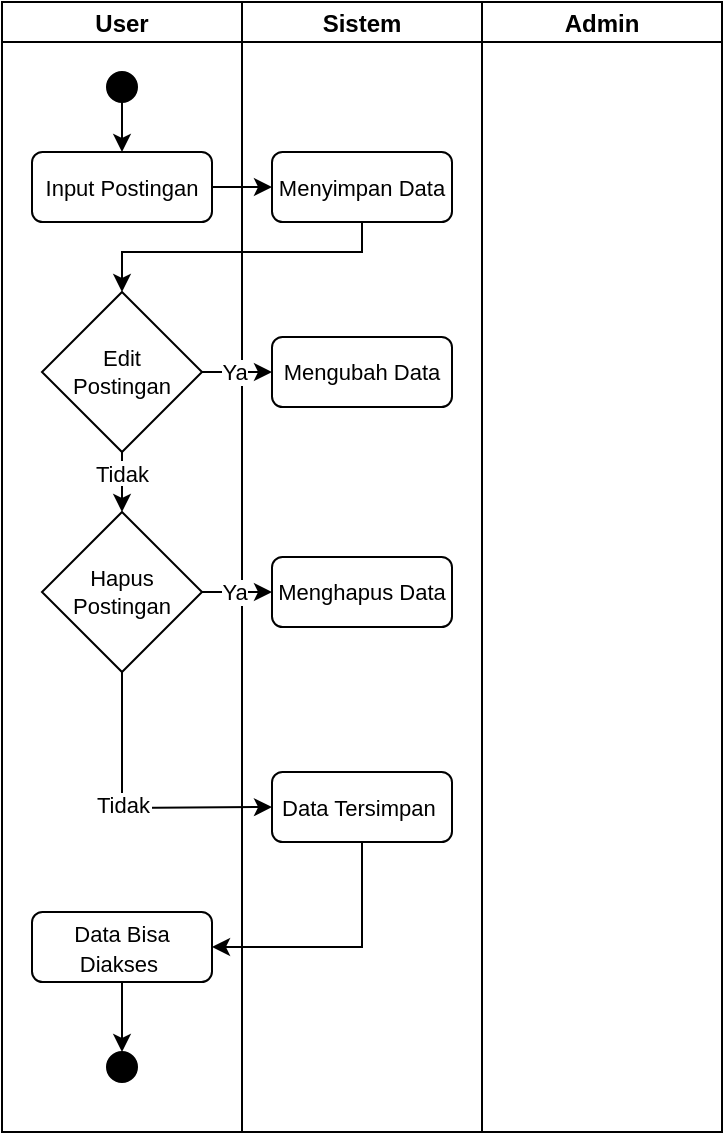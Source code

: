 <mxfile version="20.0.1" type="github" pages="10">
  <diagram id="rccOYHH4qY7gBBI4MyvZ" name="Forum">
    <mxGraphModel dx="1014" dy="612" grid="1" gridSize="10" guides="1" tooltips="1" connect="1" arrows="1" fold="1" page="1" pageScale="1" pageWidth="827" pageHeight="1169" math="0" shadow="0">
      <root>
        <mxCell id="0" />
        <mxCell id="1" parent="0" />
        <mxCell id="h8yCzgjyWEyglcSYYh0_-5" value="Sistem" style="swimlane;startSize=20;" parent="1" vertex="1">
          <mxGeometry x="354" y="355" width="120" height="565" as="geometry" />
        </mxCell>
        <mxCell id="h8yCzgjyWEyglcSYYh0_-10" value="&lt;font style=&quot;font-size: 11px;&quot;&gt;Menyimpan Data&lt;/font&gt;" style="rounded=1;whiteSpace=wrap;html=1;fillColor=#FFFFFF;" parent="h8yCzgjyWEyglcSYYh0_-5" vertex="1">
          <mxGeometry x="15" y="75" width="90" height="35" as="geometry" />
        </mxCell>
        <mxCell id="h8yCzgjyWEyglcSYYh0_-13" value="&lt;font style=&quot;font-size: 11px;&quot;&gt;Mengubah Data&lt;/font&gt;" style="rounded=1;whiteSpace=wrap;html=1;fillColor=#FFFFFF;" parent="h8yCzgjyWEyglcSYYh0_-5" vertex="1">
          <mxGeometry x="15" y="167.5" width="90" height="35" as="geometry" />
        </mxCell>
        <mxCell id="h8yCzgjyWEyglcSYYh0_-17" value="&lt;font style=&quot;font-size: 11px;&quot;&gt;Menghapus Data&lt;/font&gt;" style="rounded=1;whiteSpace=wrap;html=1;fillColor=#FFFFFF;" parent="h8yCzgjyWEyglcSYYh0_-5" vertex="1">
          <mxGeometry x="15" y="277.5" width="90" height="35" as="geometry" />
        </mxCell>
        <mxCell id="h8yCzgjyWEyglcSYYh0_-21" value="&lt;font style=&quot;font-size: 11px;&quot;&gt;Data Tersimpan&amp;nbsp;&lt;/font&gt;" style="rounded=1;whiteSpace=wrap;html=1;fillColor=#FFFFFF;" parent="h8yCzgjyWEyglcSYYh0_-5" vertex="1">
          <mxGeometry x="15" y="385" width="90" height="35" as="geometry" />
        </mxCell>
        <mxCell id="h8yCzgjyWEyglcSYYh0_-6" value="Admin" style="swimlane;startSize=20;" parent="1" vertex="1">
          <mxGeometry x="474" y="355" width="120" height="565" as="geometry" />
        </mxCell>
        <mxCell id="h8yCzgjyWEyglcSYYh0_-7" value="User" style="swimlane;startSize=20;" parent="1" vertex="1">
          <mxGeometry x="234" y="355" width="120" height="565" as="geometry" />
        </mxCell>
        <mxCell id="h8yCzgjyWEyglcSYYh0_-22" style="edgeStyle=orthogonalEdgeStyle;rounded=0;orthogonalLoop=1;jettySize=auto;html=1;exitX=0.5;exitY=1;exitDx=0;exitDy=0;entryX=0.5;entryY=0;entryDx=0;entryDy=0;fontSize=11;" parent="h8yCzgjyWEyglcSYYh0_-7" source="h8yCzgjyWEyglcSYYh0_-8" target="h8yCzgjyWEyglcSYYh0_-9" edge="1">
          <mxGeometry relative="1" as="geometry" />
        </mxCell>
        <mxCell id="h8yCzgjyWEyglcSYYh0_-8" value="" style="ellipse;whiteSpace=wrap;html=1;aspect=fixed;fillColor=#000000;" parent="h8yCzgjyWEyglcSYYh0_-7" vertex="1">
          <mxGeometry x="52.5" y="35" width="15" height="15" as="geometry" />
        </mxCell>
        <mxCell id="h8yCzgjyWEyglcSYYh0_-9" value="&lt;font style=&quot;font-size: 11px;&quot;&gt;Input Postingan&lt;/font&gt;" style="rounded=1;whiteSpace=wrap;html=1;fillColor=#FFFFFF;" parent="h8yCzgjyWEyglcSYYh0_-7" vertex="1">
          <mxGeometry x="15" y="75" width="90" height="35" as="geometry" />
        </mxCell>
        <mxCell id="h8yCzgjyWEyglcSYYh0_-12" value="Edit &lt;br&gt;Postingan" style="rhombus;whiteSpace=wrap;html=1;fontSize=11;fillColor=#FFFFFF;" parent="h8yCzgjyWEyglcSYYh0_-7" vertex="1">
          <mxGeometry x="20" y="145" width="80" height="80" as="geometry" />
        </mxCell>
        <mxCell id="h8yCzgjyWEyglcSYYh0_-18" value="Hapus&lt;br&gt;Postingan" style="rhombus;whiteSpace=wrap;html=1;fontSize=11;fillColor=#FFFFFF;" parent="h8yCzgjyWEyglcSYYh0_-7" vertex="1">
          <mxGeometry x="20" y="255" width="80" height="80" as="geometry" />
        </mxCell>
        <mxCell id="h8yCzgjyWEyglcSYYh0_-25" value="" style="endArrow=classic;html=1;rounded=0;fontSize=11;exitX=0.5;exitY=1;exitDx=0;exitDy=0;entryX=0.5;entryY=0;entryDx=0;entryDy=0;" parent="h8yCzgjyWEyglcSYYh0_-7" source="h8yCzgjyWEyglcSYYh0_-12" target="h8yCzgjyWEyglcSYYh0_-18" edge="1">
          <mxGeometry relative="1" as="geometry">
            <mxPoint x="110" y="195" as="sourcePoint" />
            <mxPoint x="145" y="195" as="targetPoint" />
          </mxGeometry>
        </mxCell>
        <mxCell id="h8yCzgjyWEyglcSYYh0_-26" value="Tidak" style="edgeLabel;resizable=0;align=center;verticalAlign=middle;fontSize=11;fillColor=#FFFFFF;" parent="h8yCzgjyWEyglcSYYh0_-25" connectable="0" vertex="1">
          <mxGeometry relative="1" as="geometry">
            <mxPoint y="-5" as="offset" />
          </mxGeometry>
        </mxCell>
        <mxCell id="-bmR2PjYxW85otidh0VD-4" style="edgeStyle=orthogonalEdgeStyle;rounded=0;orthogonalLoop=1;jettySize=auto;html=1;exitX=0.5;exitY=1;exitDx=0;exitDy=0;entryX=0.5;entryY=0;entryDx=0;entryDy=0;" edge="1" parent="h8yCzgjyWEyglcSYYh0_-7" source="-bmR2PjYxW85otidh0VD-1" target="-bmR2PjYxW85otidh0VD-2">
          <mxGeometry relative="1" as="geometry" />
        </mxCell>
        <mxCell id="-bmR2PjYxW85otidh0VD-1" value="&lt;font style=&quot;font-size: 11px;&quot;&gt;Data Bisa Diakses&amp;nbsp;&lt;/font&gt;" style="rounded=1;whiteSpace=wrap;html=1;fillColor=#FFFFFF;" vertex="1" parent="h8yCzgjyWEyglcSYYh0_-7">
          <mxGeometry x="15" y="455" width="90" height="35" as="geometry" />
        </mxCell>
        <mxCell id="-bmR2PjYxW85otidh0VD-2" value="" style="ellipse;whiteSpace=wrap;html=1;aspect=fixed;fillColor=#000000;" vertex="1" parent="h8yCzgjyWEyglcSYYh0_-7">
          <mxGeometry x="52.5" y="525" width="15" height="15" as="geometry" />
        </mxCell>
        <mxCell id="h8yCzgjyWEyglcSYYh0_-14" value="" style="endArrow=classic;html=1;rounded=0;fontSize=11;exitX=1;exitY=0.5;exitDx=0;exitDy=0;entryX=0;entryY=0.5;entryDx=0;entryDy=0;" parent="1" source="h8yCzgjyWEyglcSYYh0_-12" target="h8yCzgjyWEyglcSYYh0_-13" edge="1">
          <mxGeometry relative="1" as="geometry">
            <mxPoint x="350" y="540" as="sourcePoint" />
            <mxPoint x="450" y="540" as="targetPoint" />
          </mxGeometry>
        </mxCell>
        <mxCell id="h8yCzgjyWEyglcSYYh0_-15" value="Ya" style="edgeLabel;resizable=0;html=1;align=center;verticalAlign=middle;fontSize=11;fillColor=#FFFFFF;" parent="h8yCzgjyWEyglcSYYh0_-14" connectable="0" vertex="1">
          <mxGeometry relative="1" as="geometry">
            <mxPoint x="-2" as="offset" />
          </mxGeometry>
        </mxCell>
        <mxCell id="h8yCzgjyWEyglcSYYh0_-19" value="" style="endArrow=classic;html=1;rounded=0;fontSize=11;exitX=1;exitY=0.5;exitDx=0;exitDy=0;entryX=0;entryY=0.5;entryDx=0;entryDy=0;" parent="1" source="h8yCzgjyWEyglcSYYh0_-18" target="h8yCzgjyWEyglcSYYh0_-17" edge="1">
          <mxGeometry relative="1" as="geometry">
            <mxPoint x="350" y="640" as="sourcePoint" />
            <mxPoint x="450" y="640" as="targetPoint" />
          </mxGeometry>
        </mxCell>
        <mxCell id="h8yCzgjyWEyglcSYYh0_-20" value="Ya" style="edgeLabel;resizable=0;html=1;align=center;verticalAlign=middle;fontSize=11;fillColor=#FFFFFF;" parent="h8yCzgjyWEyglcSYYh0_-19" connectable="0" vertex="1">
          <mxGeometry relative="1" as="geometry">
            <mxPoint x="-2" as="offset" />
          </mxGeometry>
        </mxCell>
        <mxCell id="h8yCzgjyWEyglcSYYh0_-23" style="edgeStyle=orthogonalEdgeStyle;rounded=0;orthogonalLoop=1;jettySize=auto;html=1;exitX=1;exitY=0.5;exitDx=0;exitDy=0;entryX=0;entryY=0.5;entryDx=0;entryDy=0;fontSize=11;" parent="1" source="h8yCzgjyWEyglcSYYh0_-9" target="h8yCzgjyWEyglcSYYh0_-10" edge="1">
          <mxGeometry relative="1" as="geometry" />
        </mxCell>
        <mxCell id="h8yCzgjyWEyglcSYYh0_-24" style="edgeStyle=orthogonalEdgeStyle;rounded=0;orthogonalLoop=1;jettySize=auto;html=1;exitX=0.5;exitY=1;exitDx=0;exitDy=0;entryX=0.5;entryY=0;entryDx=0;entryDy=0;fontSize=11;" parent="1" source="h8yCzgjyWEyglcSYYh0_-10" target="h8yCzgjyWEyglcSYYh0_-12" edge="1">
          <mxGeometry relative="1" as="geometry">
            <Array as="points">
              <mxPoint x="414" y="480" />
              <mxPoint x="294" y="480" />
            </Array>
          </mxGeometry>
        </mxCell>
        <mxCell id="h8yCzgjyWEyglcSYYh0_-28" value="" style="endArrow=classic;html=1;rounded=0;fontSize=11;exitX=0.5;exitY=1;exitDx=0;exitDy=0;entryX=0;entryY=0.5;entryDx=0;entryDy=0;" parent="1" source="h8yCzgjyWEyglcSYYh0_-18" target="h8yCzgjyWEyglcSYYh0_-21" edge="1">
          <mxGeometry relative="1" as="geometry">
            <mxPoint x="304" y="590" as="sourcePoint" />
            <mxPoint x="304" y="620" as="targetPoint" />
            <Array as="points">
              <mxPoint x="294" y="758" />
            </Array>
          </mxGeometry>
        </mxCell>
        <mxCell id="h8yCzgjyWEyglcSYYh0_-29" value="Tidak" style="edgeLabel;resizable=0;align=center;verticalAlign=middle;fontSize=11;fillColor=#FFFFFF;" parent="h8yCzgjyWEyglcSYYh0_-28" connectable="0" vertex="1">
          <mxGeometry relative="1" as="geometry">
            <mxPoint x="-3" y="-2" as="offset" />
          </mxGeometry>
        </mxCell>
        <mxCell id="-bmR2PjYxW85otidh0VD-3" style="edgeStyle=orthogonalEdgeStyle;rounded=0;orthogonalLoop=1;jettySize=auto;html=1;exitX=0.5;exitY=1;exitDx=0;exitDy=0;entryX=1;entryY=0.5;entryDx=0;entryDy=0;" edge="1" parent="1" source="h8yCzgjyWEyglcSYYh0_-21" target="-bmR2PjYxW85otidh0VD-1">
          <mxGeometry relative="1" as="geometry" />
        </mxCell>
      </root>
    </mxGraphModel>
  </diagram>
  <diagram id="V-LJMeJnhTO8bhjHa9LG" name="Marketplace">
    <mxGraphModel dx="862" dy="520" grid="1" gridSize="10" guides="1" tooltips="1" connect="1" arrows="1" fold="1" page="1" pageScale="1" pageWidth="827" pageHeight="1169" math="0" shadow="0">
      <root>
        <mxCell id="0" />
        <mxCell id="1" parent="0" />
        <mxCell id="AyihqD2HSGVtJ6KsTt_e-1" value="Sistem" style="swimlane;startSize=20;" vertex="1" parent="1">
          <mxGeometry x="354" y="355" width="120" height="865" as="geometry" />
        </mxCell>
        <mxCell id="AyihqD2HSGVtJ6KsTt_e-2" value="&lt;font style=&quot;font-size: 11px;&quot;&gt;Menyimpan Data&lt;/font&gt;" style="rounded=1;whiteSpace=wrap;html=1;fillColor=#FFFFFF;" vertex="1" parent="AyihqD2HSGVtJ6KsTt_e-1">
          <mxGeometry x="15" y="75" width="90" height="35" as="geometry" />
        </mxCell>
        <mxCell id="AyihqD2HSGVtJ6KsTt_e-3" value="&lt;font style=&quot;font-size: 11px;&quot;&gt;Mengubah Data&lt;/font&gt;" style="rounded=1;whiteSpace=wrap;html=1;fillColor=#FFFFFF;" vertex="1" parent="AyihqD2HSGVtJ6KsTt_e-1">
          <mxGeometry x="15" y="167.5" width="90" height="35" as="geometry" />
        </mxCell>
        <mxCell id="AyihqD2HSGVtJ6KsTt_e-4" value="&lt;font style=&quot;font-size: 11px;&quot;&gt;Menghapus Data&lt;/font&gt;" style="rounded=1;whiteSpace=wrap;html=1;fillColor=#FFFFFF;" vertex="1" parent="AyihqD2HSGVtJ6KsTt_e-1">
          <mxGeometry x="15" y="277.5" width="90" height="35" as="geometry" />
        </mxCell>
        <mxCell id="AyihqD2HSGVtJ6KsTt_e-5" value="&lt;font style=&quot;font-size: 11px;&quot;&gt;Data Tersimpan&amp;nbsp;&lt;/font&gt;" style="rounded=1;whiteSpace=wrap;html=1;fillColor=#FFFFFF;" vertex="1" parent="AyihqD2HSGVtJ6KsTt_e-1">
          <mxGeometry x="15" y="385" width="90" height="35" as="geometry" />
        </mxCell>
        <mxCell id="AyihqD2HSGVtJ6KsTt_e-28" value="&lt;font style=&quot;font-size: 11px;&quot;&gt;Mengarahkan Menuju Aplikasi Pihak Ketiga (WhatsApp)&lt;/font&gt;" style="rounded=1;whiteSpace=wrap;html=1;fillColor=#FFFFFF;" vertex="1" parent="AyihqD2HSGVtJ6KsTt_e-1">
          <mxGeometry x="15" y="565" width="90" height="90" as="geometry" />
        </mxCell>
        <mxCell id="AyihqD2HSGVtJ6KsTt_e-6" value="Admin" style="swimlane;startSize=20;" vertex="1" parent="1">
          <mxGeometry x="474" y="355" width="120" height="865" as="geometry" />
        </mxCell>
        <mxCell id="AyihqD2HSGVtJ6KsTt_e-7" value="User" style="swimlane;startSize=20;" vertex="1" parent="1">
          <mxGeometry x="234" y="355" width="120" height="865" as="geometry" />
        </mxCell>
        <mxCell id="AyihqD2HSGVtJ6KsTt_e-8" style="edgeStyle=orthogonalEdgeStyle;rounded=0;orthogonalLoop=1;jettySize=auto;html=1;exitX=0.5;exitY=1;exitDx=0;exitDy=0;entryX=0.5;entryY=0;entryDx=0;entryDy=0;fontSize=11;" edge="1" parent="AyihqD2HSGVtJ6KsTt_e-7" source="AyihqD2HSGVtJ6KsTt_e-9" target="AyihqD2HSGVtJ6KsTt_e-10">
          <mxGeometry relative="1" as="geometry" />
        </mxCell>
        <mxCell id="AyihqD2HSGVtJ6KsTt_e-9" value="" style="ellipse;whiteSpace=wrap;html=1;aspect=fixed;fillColor=#000000;" vertex="1" parent="AyihqD2HSGVtJ6KsTt_e-7">
          <mxGeometry x="52.5" y="35" width="15" height="15" as="geometry" />
        </mxCell>
        <mxCell id="AyihqD2HSGVtJ6KsTt_e-10" value="&lt;font style=&quot;font-size: 11px;&quot;&gt;Input Item&lt;/font&gt;" style="rounded=1;whiteSpace=wrap;html=1;fillColor=#FFFFFF;" vertex="1" parent="AyihqD2HSGVtJ6KsTt_e-7">
          <mxGeometry x="15" y="75" width="90" height="35" as="geometry" />
        </mxCell>
        <mxCell id="AyihqD2HSGVtJ6KsTt_e-11" value="Edit &lt;br&gt;Item" style="rhombus;whiteSpace=wrap;html=1;fontSize=11;fillColor=#FFFFFF;" vertex="1" parent="AyihqD2HSGVtJ6KsTt_e-7">
          <mxGeometry x="20" y="145" width="80" height="80" as="geometry" />
        </mxCell>
        <mxCell id="AyihqD2HSGVtJ6KsTt_e-12" value="Hapus&lt;br&gt;Item" style="rhombus;whiteSpace=wrap;html=1;fontSize=11;fillColor=#FFFFFF;" vertex="1" parent="AyihqD2HSGVtJ6KsTt_e-7">
          <mxGeometry x="20" y="255" width="80" height="80" as="geometry" />
        </mxCell>
        <mxCell id="AyihqD2HSGVtJ6KsTt_e-13" value="" style="endArrow=classic;html=1;rounded=0;fontSize=11;exitX=0.5;exitY=1;exitDx=0;exitDy=0;entryX=0.5;entryY=0;entryDx=0;entryDy=0;" edge="1" parent="AyihqD2HSGVtJ6KsTt_e-7" source="AyihqD2HSGVtJ6KsTt_e-11" target="AyihqD2HSGVtJ6KsTt_e-12">
          <mxGeometry relative="1" as="geometry">
            <mxPoint x="110" y="195" as="sourcePoint" />
            <mxPoint x="145" y="195" as="targetPoint" />
          </mxGeometry>
        </mxCell>
        <mxCell id="AyihqD2HSGVtJ6KsTt_e-14" value="Tidak" style="edgeLabel;resizable=0;align=center;verticalAlign=middle;fontSize=11;fillColor=#FFFFFF;" connectable="0" vertex="1" parent="AyihqD2HSGVtJ6KsTt_e-13">
          <mxGeometry relative="1" as="geometry">
            <mxPoint y="-5" as="offset" />
          </mxGeometry>
        </mxCell>
        <mxCell id="AyihqD2HSGVtJ6KsTt_e-16" value="&lt;font style=&quot;font-size: 11px;&quot;&gt;Data Bisa Diakses dan Ditanyakan Ketersediaannya&amp;nbsp;&lt;/font&gt;" style="rounded=1;whiteSpace=wrap;html=1;fillColor=#FFFFFF;" vertex="1" parent="AyihqD2HSGVtJ6KsTt_e-7">
          <mxGeometry x="15" y="455" width="90" height="95" as="geometry" />
        </mxCell>
        <mxCell id="AyihqD2HSGVtJ6KsTt_e-33" style="edgeStyle=orthogonalEdgeStyle;rounded=0;orthogonalLoop=1;jettySize=auto;html=1;exitX=0.5;exitY=1;exitDx=0;exitDy=0;entryX=0.5;entryY=0;entryDx=0;entryDy=0;" edge="1" parent="AyihqD2HSGVtJ6KsTt_e-7" source="AyihqD2HSGVtJ6KsTt_e-30" target="AyihqD2HSGVtJ6KsTt_e-17">
          <mxGeometry relative="1" as="geometry" />
        </mxCell>
        <mxCell id="AyihqD2HSGVtJ6KsTt_e-30" value="&lt;font style=&quot;font-size: 11px;&quot;&gt;Mengirim Pesan Kepada Penjual Terkait Barang yang Ingin Dibeli&lt;/font&gt;" style="rounded=1;whiteSpace=wrap;html=1;fillColor=#FFFFFF;" vertex="1" parent="AyihqD2HSGVtJ6KsTt_e-7">
          <mxGeometry x="15" y="665" width="90" height="95" as="geometry" />
        </mxCell>
        <mxCell id="AyihqD2HSGVtJ6KsTt_e-17" value="" style="ellipse;whiteSpace=wrap;html=1;aspect=fixed;fillColor=#000000;" vertex="1" parent="AyihqD2HSGVtJ6KsTt_e-7">
          <mxGeometry x="52.5" y="799" width="15" height="15" as="geometry" />
        </mxCell>
        <mxCell id="AyihqD2HSGVtJ6KsTt_e-18" value="" style="endArrow=classic;html=1;rounded=0;fontSize=11;exitX=1;exitY=0.5;exitDx=0;exitDy=0;entryX=0;entryY=0.5;entryDx=0;entryDy=0;" edge="1" parent="1" source="AyihqD2HSGVtJ6KsTt_e-11" target="AyihqD2HSGVtJ6KsTt_e-3">
          <mxGeometry relative="1" as="geometry">
            <mxPoint x="350" y="540" as="sourcePoint" />
            <mxPoint x="450" y="540" as="targetPoint" />
          </mxGeometry>
        </mxCell>
        <mxCell id="AyihqD2HSGVtJ6KsTt_e-19" value="Ya" style="edgeLabel;resizable=0;html=1;align=center;verticalAlign=middle;fontSize=11;fillColor=#FFFFFF;" connectable="0" vertex="1" parent="AyihqD2HSGVtJ6KsTt_e-18">
          <mxGeometry relative="1" as="geometry">
            <mxPoint x="-2" as="offset" />
          </mxGeometry>
        </mxCell>
        <mxCell id="AyihqD2HSGVtJ6KsTt_e-20" value="" style="endArrow=classic;html=1;rounded=0;fontSize=11;exitX=1;exitY=0.5;exitDx=0;exitDy=0;entryX=0;entryY=0.5;entryDx=0;entryDy=0;" edge="1" parent="1" source="AyihqD2HSGVtJ6KsTt_e-12" target="AyihqD2HSGVtJ6KsTt_e-4">
          <mxGeometry relative="1" as="geometry">
            <mxPoint x="350" y="640" as="sourcePoint" />
            <mxPoint x="450" y="640" as="targetPoint" />
          </mxGeometry>
        </mxCell>
        <mxCell id="AyihqD2HSGVtJ6KsTt_e-21" value="Ya" style="edgeLabel;resizable=0;html=1;align=center;verticalAlign=middle;fontSize=11;fillColor=#FFFFFF;" connectable="0" vertex="1" parent="AyihqD2HSGVtJ6KsTt_e-20">
          <mxGeometry relative="1" as="geometry">
            <mxPoint x="-2" as="offset" />
          </mxGeometry>
        </mxCell>
        <mxCell id="AyihqD2HSGVtJ6KsTt_e-22" style="edgeStyle=orthogonalEdgeStyle;rounded=0;orthogonalLoop=1;jettySize=auto;html=1;exitX=1;exitY=0.5;exitDx=0;exitDy=0;entryX=0;entryY=0.5;entryDx=0;entryDy=0;fontSize=11;" edge="1" parent="1" source="AyihqD2HSGVtJ6KsTt_e-10" target="AyihqD2HSGVtJ6KsTt_e-2">
          <mxGeometry relative="1" as="geometry" />
        </mxCell>
        <mxCell id="AyihqD2HSGVtJ6KsTt_e-23" style="edgeStyle=orthogonalEdgeStyle;rounded=0;orthogonalLoop=1;jettySize=auto;html=1;exitX=0.5;exitY=1;exitDx=0;exitDy=0;entryX=0.5;entryY=0;entryDx=0;entryDy=0;fontSize=11;" edge="1" parent="1" source="AyihqD2HSGVtJ6KsTt_e-2" target="AyihqD2HSGVtJ6KsTt_e-11">
          <mxGeometry relative="1" as="geometry">
            <Array as="points">
              <mxPoint x="414" y="480" />
              <mxPoint x="294" y="480" />
            </Array>
          </mxGeometry>
        </mxCell>
        <mxCell id="AyihqD2HSGVtJ6KsTt_e-24" value="" style="endArrow=classic;html=1;rounded=0;fontSize=11;exitX=0.5;exitY=1;exitDx=0;exitDy=0;entryX=0;entryY=0.5;entryDx=0;entryDy=0;" edge="1" parent="1" source="AyihqD2HSGVtJ6KsTt_e-12" target="AyihqD2HSGVtJ6KsTt_e-5">
          <mxGeometry relative="1" as="geometry">
            <mxPoint x="304" y="590" as="sourcePoint" />
            <mxPoint x="304" y="620" as="targetPoint" />
            <Array as="points">
              <mxPoint x="294" y="758" />
            </Array>
          </mxGeometry>
        </mxCell>
        <mxCell id="AyihqD2HSGVtJ6KsTt_e-25" value="Tidak" style="edgeLabel;resizable=0;align=center;verticalAlign=middle;fontSize=11;fillColor=#FFFFFF;" connectable="0" vertex="1" parent="AyihqD2HSGVtJ6KsTt_e-24">
          <mxGeometry relative="1" as="geometry">
            <mxPoint x="-3" y="-2" as="offset" />
          </mxGeometry>
        </mxCell>
        <mxCell id="AyihqD2HSGVtJ6KsTt_e-26" style="edgeStyle=orthogonalEdgeStyle;rounded=0;orthogonalLoop=1;jettySize=auto;html=1;exitX=0.5;exitY=1;exitDx=0;exitDy=0;entryX=1;entryY=0.5;entryDx=0;entryDy=0;" edge="1" parent="1" source="AyihqD2HSGVtJ6KsTt_e-5" target="AyihqD2HSGVtJ6KsTt_e-16">
          <mxGeometry relative="1" as="geometry" />
        </mxCell>
        <mxCell id="AyihqD2HSGVtJ6KsTt_e-29" style="edgeStyle=orthogonalEdgeStyle;rounded=0;orthogonalLoop=1;jettySize=auto;html=1;exitX=0.5;exitY=1;exitDx=0;exitDy=0;entryX=0;entryY=0.5;entryDx=0;entryDy=0;" edge="1" parent="1" source="AyihqD2HSGVtJ6KsTt_e-16" target="AyihqD2HSGVtJ6KsTt_e-28">
          <mxGeometry relative="1" as="geometry" />
        </mxCell>
        <mxCell id="AyihqD2HSGVtJ6KsTt_e-31" style="edgeStyle=orthogonalEdgeStyle;rounded=0;orthogonalLoop=1;jettySize=auto;html=1;exitX=0.5;exitY=1;exitDx=0;exitDy=0;entryX=1;entryY=0.5;entryDx=0;entryDy=0;" edge="1" parent="1" source="AyihqD2HSGVtJ6KsTt_e-28" target="AyihqD2HSGVtJ6KsTt_e-30">
          <mxGeometry relative="1" as="geometry" />
        </mxCell>
      </root>
    </mxGraphModel>
  </diagram>
  <diagram id="49jtUtQAy5Jhvy89TokK" name="Service">
    <mxGraphModel dx="862" dy="520" grid="1" gridSize="10" guides="1" tooltips="1" connect="1" arrows="1" fold="1" page="1" pageScale="1" pageWidth="827" pageHeight="1169" math="0" shadow="0">
      <root>
        <mxCell id="0" />
        <mxCell id="1" parent="0" />
        <mxCell id="VDHqg5qmG10UsDi8LoaP-1" value="Sistem" style="swimlane;startSize=20;" vertex="1" parent="1">
          <mxGeometry x="354" y="355" width="120" height="845" as="geometry" />
        </mxCell>
        <mxCell id="VDHqg5qmG10UsDi8LoaP-2" value="&lt;font style=&quot;font-size: 11px;&quot;&gt;Menyimpan Data&lt;/font&gt;" style="rounded=1;whiteSpace=wrap;html=1;fillColor=#FFFFFF;" vertex="1" parent="VDHqg5qmG10UsDi8LoaP-1">
          <mxGeometry x="15" y="75" width="90" height="35" as="geometry" />
        </mxCell>
        <mxCell id="VDHqg5qmG10UsDi8LoaP-3" value="&lt;font style=&quot;font-size: 11px;&quot;&gt;Mengubah Data&lt;/font&gt;" style="rounded=1;whiteSpace=wrap;html=1;fillColor=#FFFFFF;" vertex="1" parent="VDHqg5qmG10UsDi8LoaP-1">
          <mxGeometry x="15" y="167.5" width="90" height="35" as="geometry" />
        </mxCell>
        <mxCell id="VDHqg5qmG10UsDi8LoaP-4" value="&lt;font style=&quot;font-size: 11px;&quot;&gt;Menghapus Data&lt;/font&gt;" style="rounded=1;whiteSpace=wrap;html=1;fillColor=#FFFFFF;" vertex="1" parent="VDHqg5qmG10UsDi8LoaP-1">
          <mxGeometry x="15" y="277.5" width="90" height="35" as="geometry" />
        </mxCell>
        <mxCell id="VDHqg5qmG10UsDi8LoaP-5" value="&lt;font style=&quot;font-size: 11px;&quot;&gt;Data Tersimpan&amp;nbsp;&lt;/font&gt;" style="rounded=1;whiteSpace=wrap;html=1;fillColor=#FFFFFF;" vertex="1" parent="VDHqg5qmG10UsDi8LoaP-1">
          <mxGeometry x="15" y="385" width="90" height="35" as="geometry" />
        </mxCell>
        <mxCell id="L017vQvmbCTlajNNoJuj-1" value="&lt;font style=&quot;font-size: 11px;&quot;&gt;Mengarahkan Menuju Aplikasi Pihak Ketiga (WhatsApp)&lt;/font&gt;" style="rounded=1;whiteSpace=wrap;html=1;fillColor=#FFFFFF;" vertex="1" parent="VDHqg5qmG10UsDi8LoaP-1">
          <mxGeometry x="15" y="555" width="90" height="90" as="geometry" />
        </mxCell>
        <mxCell id="VDHqg5qmG10UsDi8LoaP-6" value="Admin" style="swimlane;startSize=20;" vertex="1" parent="1">
          <mxGeometry x="474" y="355" width="120" height="845" as="geometry" />
        </mxCell>
        <mxCell id="VDHqg5qmG10UsDi8LoaP-7" value="User" style="swimlane;startSize=20;" vertex="1" parent="1">
          <mxGeometry x="234" y="355" width="120" height="845" as="geometry" />
        </mxCell>
        <mxCell id="VDHqg5qmG10UsDi8LoaP-8" style="edgeStyle=orthogonalEdgeStyle;rounded=0;orthogonalLoop=1;jettySize=auto;html=1;exitX=0.5;exitY=1;exitDx=0;exitDy=0;entryX=0.5;entryY=0;entryDx=0;entryDy=0;fontSize=11;" edge="1" parent="VDHqg5qmG10UsDi8LoaP-7" source="VDHqg5qmG10UsDi8LoaP-9" target="VDHqg5qmG10UsDi8LoaP-10">
          <mxGeometry relative="1" as="geometry" />
        </mxCell>
        <mxCell id="VDHqg5qmG10UsDi8LoaP-9" value="" style="ellipse;whiteSpace=wrap;html=1;aspect=fixed;fillColor=#000000;" vertex="1" parent="VDHqg5qmG10UsDi8LoaP-7">
          <mxGeometry x="52.5" y="35" width="15" height="15" as="geometry" />
        </mxCell>
        <mxCell id="VDHqg5qmG10UsDi8LoaP-10" value="&lt;font style=&quot;font-size: 11px;&quot;&gt;Input Service&lt;/font&gt;" style="rounded=1;whiteSpace=wrap;html=1;fillColor=#FFFFFF;" vertex="1" parent="VDHqg5qmG10UsDi8LoaP-7">
          <mxGeometry x="15" y="75" width="90" height="35" as="geometry" />
        </mxCell>
        <mxCell id="VDHqg5qmG10UsDi8LoaP-11" value="Edit &lt;br&gt;Service" style="rhombus;whiteSpace=wrap;html=1;fontSize=11;fillColor=#FFFFFF;" vertex="1" parent="VDHqg5qmG10UsDi8LoaP-7">
          <mxGeometry x="20" y="145" width="80" height="80" as="geometry" />
        </mxCell>
        <mxCell id="VDHqg5qmG10UsDi8LoaP-12" value="Hapus&lt;br&gt;Service" style="rhombus;whiteSpace=wrap;html=1;fontSize=11;fillColor=#FFFFFF;" vertex="1" parent="VDHqg5qmG10UsDi8LoaP-7">
          <mxGeometry x="20" y="255" width="80" height="80" as="geometry" />
        </mxCell>
        <mxCell id="VDHqg5qmG10UsDi8LoaP-13" value="" style="endArrow=classic;html=1;rounded=0;fontSize=11;exitX=0.5;exitY=1;exitDx=0;exitDy=0;entryX=0.5;entryY=0;entryDx=0;entryDy=0;" edge="1" parent="VDHqg5qmG10UsDi8LoaP-7" source="VDHqg5qmG10UsDi8LoaP-11" target="VDHqg5qmG10UsDi8LoaP-12">
          <mxGeometry relative="1" as="geometry">
            <mxPoint x="110" y="195" as="sourcePoint" />
            <mxPoint x="145" y="195" as="targetPoint" />
          </mxGeometry>
        </mxCell>
        <mxCell id="VDHqg5qmG10UsDi8LoaP-14" value="Tidak" style="edgeLabel;resizable=0;align=center;verticalAlign=middle;fontSize=11;fillColor=#FFFFFF;" connectable="0" vertex="1" parent="VDHqg5qmG10UsDi8LoaP-13">
          <mxGeometry relative="1" as="geometry">
            <mxPoint y="-5" as="offset" />
          </mxGeometry>
        </mxCell>
        <mxCell id="L017vQvmbCTlajNNoJuj-2" value="&lt;font style=&quot;font-size: 11px;&quot;&gt;Data Bisa Diakses dan Ditanyakan Keperluannya&lt;/font&gt;" style="rounded=1;whiteSpace=wrap;html=1;fillColor=#FFFFFF;" vertex="1" parent="VDHqg5qmG10UsDi8LoaP-7">
          <mxGeometry x="15" y="435" width="90" height="95" as="geometry" />
        </mxCell>
        <mxCell id="L017vQvmbCTlajNNoJuj-9" style="edgeStyle=orthogonalEdgeStyle;rounded=0;orthogonalLoop=1;jettySize=auto;html=1;exitX=0.5;exitY=1;exitDx=0;exitDy=0;entryX=0.5;entryY=0;entryDx=0;entryDy=0;" edge="1" parent="VDHqg5qmG10UsDi8LoaP-7" source="L017vQvmbCTlajNNoJuj-3" target="VDHqg5qmG10UsDi8LoaP-17">
          <mxGeometry relative="1" as="geometry" />
        </mxCell>
        <mxCell id="L017vQvmbCTlajNNoJuj-3" value="&lt;font style=&quot;font-size: 11px;&quot;&gt;Mengirim Pesan Kepada Penjual Terkait Jasa yang Ingin Diambil&lt;/font&gt;" style="rounded=1;whiteSpace=wrap;html=1;fillColor=#FFFFFF;" vertex="1" parent="VDHqg5qmG10UsDi8LoaP-7">
          <mxGeometry x="15" y="665" width="90" height="95" as="geometry" />
        </mxCell>
        <mxCell id="VDHqg5qmG10UsDi8LoaP-17" value="" style="ellipse;whiteSpace=wrap;html=1;aspect=fixed;fillColor=#000000;" vertex="1" parent="VDHqg5qmG10UsDi8LoaP-7">
          <mxGeometry x="52.5" y="795" width="15" height="15" as="geometry" />
        </mxCell>
        <mxCell id="VDHqg5qmG10UsDi8LoaP-18" value="" style="endArrow=classic;html=1;rounded=0;fontSize=11;exitX=1;exitY=0.5;exitDx=0;exitDy=0;entryX=0;entryY=0.5;entryDx=0;entryDy=0;" edge="1" parent="1" source="VDHqg5qmG10UsDi8LoaP-11" target="VDHqg5qmG10UsDi8LoaP-3">
          <mxGeometry relative="1" as="geometry">
            <mxPoint x="350" y="540" as="sourcePoint" />
            <mxPoint x="450" y="540" as="targetPoint" />
          </mxGeometry>
        </mxCell>
        <mxCell id="VDHqg5qmG10UsDi8LoaP-19" value="Ya" style="edgeLabel;resizable=0;html=1;align=center;verticalAlign=middle;fontSize=11;fillColor=#FFFFFF;" connectable="0" vertex="1" parent="VDHqg5qmG10UsDi8LoaP-18">
          <mxGeometry relative="1" as="geometry">
            <mxPoint x="-2" as="offset" />
          </mxGeometry>
        </mxCell>
        <mxCell id="VDHqg5qmG10UsDi8LoaP-20" value="" style="endArrow=classic;html=1;rounded=0;fontSize=11;exitX=1;exitY=0.5;exitDx=0;exitDy=0;entryX=0;entryY=0.5;entryDx=0;entryDy=0;" edge="1" parent="1" source="VDHqg5qmG10UsDi8LoaP-12" target="VDHqg5qmG10UsDi8LoaP-4">
          <mxGeometry relative="1" as="geometry">
            <mxPoint x="350" y="640" as="sourcePoint" />
            <mxPoint x="450" y="640" as="targetPoint" />
          </mxGeometry>
        </mxCell>
        <mxCell id="VDHqg5qmG10UsDi8LoaP-21" value="Ya" style="edgeLabel;resizable=0;html=1;align=center;verticalAlign=middle;fontSize=11;fillColor=#FFFFFF;" connectable="0" vertex="1" parent="VDHqg5qmG10UsDi8LoaP-20">
          <mxGeometry relative="1" as="geometry">
            <mxPoint x="-2" as="offset" />
          </mxGeometry>
        </mxCell>
        <mxCell id="VDHqg5qmG10UsDi8LoaP-22" style="edgeStyle=orthogonalEdgeStyle;rounded=0;orthogonalLoop=1;jettySize=auto;html=1;exitX=1;exitY=0.5;exitDx=0;exitDy=0;entryX=0;entryY=0.5;entryDx=0;entryDy=0;fontSize=11;" edge="1" parent="1" source="VDHqg5qmG10UsDi8LoaP-10" target="VDHqg5qmG10UsDi8LoaP-2">
          <mxGeometry relative="1" as="geometry" />
        </mxCell>
        <mxCell id="VDHqg5qmG10UsDi8LoaP-23" style="edgeStyle=orthogonalEdgeStyle;rounded=0;orthogonalLoop=1;jettySize=auto;html=1;exitX=0.5;exitY=1;exitDx=0;exitDy=0;entryX=0.5;entryY=0;entryDx=0;entryDy=0;fontSize=11;" edge="1" parent="1" source="VDHqg5qmG10UsDi8LoaP-2" target="VDHqg5qmG10UsDi8LoaP-11">
          <mxGeometry relative="1" as="geometry">
            <Array as="points">
              <mxPoint x="414" y="480" />
              <mxPoint x="294" y="480" />
            </Array>
          </mxGeometry>
        </mxCell>
        <mxCell id="VDHqg5qmG10UsDi8LoaP-24" value="" style="endArrow=classic;html=1;rounded=0;fontSize=11;exitX=0.5;exitY=1;exitDx=0;exitDy=0;entryX=0;entryY=0.5;entryDx=0;entryDy=0;" edge="1" parent="1" source="VDHqg5qmG10UsDi8LoaP-12" target="VDHqg5qmG10UsDi8LoaP-5">
          <mxGeometry relative="1" as="geometry">
            <mxPoint x="304" y="590" as="sourcePoint" />
            <mxPoint x="304" y="620" as="targetPoint" />
            <Array as="points">
              <mxPoint x="294" y="758" />
            </Array>
          </mxGeometry>
        </mxCell>
        <mxCell id="VDHqg5qmG10UsDi8LoaP-25" value="Tidak" style="edgeLabel;resizable=0;align=center;verticalAlign=middle;fontSize=11;fillColor=#FFFFFF;" connectable="0" vertex="1" parent="VDHqg5qmG10UsDi8LoaP-24">
          <mxGeometry relative="1" as="geometry">
            <mxPoint x="-3" y="-2" as="offset" />
          </mxGeometry>
        </mxCell>
        <mxCell id="VDHqg5qmG10UsDi8LoaP-26" style="edgeStyle=orthogonalEdgeStyle;rounded=0;orthogonalLoop=1;jettySize=auto;html=1;exitX=0.5;exitY=1;exitDx=0;exitDy=0;entryX=1;entryY=0.5;entryDx=0;entryDy=0;" edge="1" parent="1" source="VDHqg5qmG10UsDi8LoaP-5" target="L017vQvmbCTlajNNoJuj-2">
          <mxGeometry relative="1" as="geometry">
            <mxPoint x="339" y="827.5" as="targetPoint" />
          </mxGeometry>
        </mxCell>
        <mxCell id="L017vQvmbCTlajNNoJuj-7" style="edgeStyle=orthogonalEdgeStyle;rounded=0;orthogonalLoop=1;jettySize=auto;html=1;exitX=0.5;exitY=1;exitDx=0;exitDy=0;entryX=0;entryY=0.5;entryDx=0;entryDy=0;" edge="1" parent="1" source="L017vQvmbCTlajNNoJuj-2" target="L017vQvmbCTlajNNoJuj-1">
          <mxGeometry relative="1" as="geometry" />
        </mxCell>
        <mxCell id="L017vQvmbCTlajNNoJuj-8" style="edgeStyle=orthogonalEdgeStyle;rounded=0;orthogonalLoop=1;jettySize=auto;html=1;exitX=0.5;exitY=1;exitDx=0;exitDy=0;entryX=1;entryY=0.5;entryDx=0;entryDy=0;" edge="1" parent="1" source="L017vQvmbCTlajNNoJuj-1" target="L017vQvmbCTlajNNoJuj-3">
          <mxGeometry relative="1" as="geometry" />
        </mxCell>
      </root>
    </mxGraphModel>
  </diagram>
  <diagram id="gHllJr4FWVR4Yb75U2CT" name="Catatan">
    <mxGraphModel dx="862" dy="520" grid="1" gridSize="10" guides="1" tooltips="1" connect="1" arrows="1" fold="1" page="1" pageScale="1" pageWidth="827" pageHeight="1169" math="0" shadow="0">
      <root>
        <mxCell id="0" />
        <mxCell id="1" parent="0" />
        <mxCell id="mXNFK5Br-mAJzgG-pk_b-1" value="Sistem" style="swimlane;startSize=20;" vertex="1" parent="1">
          <mxGeometry x="354" y="355" width="120" height="565" as="geometry" />
        </mxCell>
        <mxCell id="mXNFK5Br-mAJzgG-pk_b-2" value="&lt;font style=&quot;font-size: 11px;&quot;&gt;Menyimpan Data&lt;/font&gt;" style="rounded=1;whiteSpace=wrap;html=1;fillColor=#FFFFFF;" vertex="1" parent="mXNFK5Br-mAJzgG-pk_b-1">
          <mxGeometry x="15" y="75" width="90" height="35" as="geometry" />
        </mxCell>
        <mxCell id="mXNFK5Br-mAJzgG-pk_b-3" value="&lt;font style=&quot;font-size: 11px;&quot;&gt;Mengubah Data&lt;/font&gt;" style="rounded=1;whiteSpace=wrap;html=1;fillColor=#FFFFFF;" vertex="1" parent="mXNFK5Br-mAJzgG-pk_b-1">
          <mxGeometry x="15" y="167.5" width="90" height="35" as="geometry" />
        </mxCell>
        <mxCell id="mXNFK5Br-mAJzgG-pk_b-4" value="&lt;font style=&quot;font-size: 11px;&quot;&gt;Menghapus Data&lt;/font&gt;" style="rounded=1;whiteSpace=wrap;html=1;fillColor=#FFFFFF;" vertex="1" parent="mXNFK5Br-mAJzgG-pk_b-1">
          <mxGeometry x="15" y="277.5" width="90" height="35" as="geometry" />
        </mxCell>
        <mxCell id="mXNFK5Br-mAJzgG-pk_b-5" value="&lt;font style=&quot;font-size: 11px;&quot;&gt;Data Tersimpan&amp;nbsp;&lt;/font&gt;" style="rounded=1;whiteSpace=wrap;html=1;fillColor=#FFFFFF;" vertex="1" parent="mXNFK5Br-mAJzgG-pk_b-1">
          <mxGeometry x="15" y="385" width="90" height="35" as="geometry" />
        </mxCell>
        <mxCell id="mXNFK5Br-mAJzgG-pk_b-6" value="Admin" style="swimlane;startSize=20;" vertex="1" parent="1">
          <mxGeometry x="474" y="355" width="120" height="565" as="geometry" />
        </mxCell>
        <mxCell id="mXNFK5Br-mAJzgG-pk_b-7" value="User" style="swimlane;startSize=20;" vertex="1" parent="1">
          <mxGeometry x="234" y="355" width="120" height="565" as="geometry" />
        </mxCell>
        <mxCell id="mXNFK5Br-mAJzgG-pk_b-8" style="edgeStyle=orthogonalEdgeStyle;rounded=0;orthogonalLoop=1;jettySize=auto;html=1;exitX=0.5;exitY=1;exitDx=0;exitDy=0;entryX=0.5;entryY=0;entryDx=0;entryDy=0;fontSize=11;" edge="1" parent="mXNFK5Br-mAJzgG-pk_b-7" source="mXNFK5Br-mAJzgG-pk_b-9" target="mXNFK5Br-mAJzgG-pk_b-10">
          <mxGeometry relative="1" as="geometry" />
        </mxCell>
        <mxCell id="mXNFK5Br-mAJzgG-pk_b-9" value="" style="ellipse;whiteSpace=wrap;html=1;aspect=fixed;fillColor=#000000;" vertex="1" parent="mXNFK5Br-mAJzgG-pk_b-7">
          <mxGeometry x="52.5" y="35" width="15" height="15" as="geometry" />
        </mxCell>
        <mxCell id="mXNFK5Br-mAJzgG-pk_b-10" value="&lt;font style=&quot;font-size: 11px;&quot;&gt;Input Catatan&lt;/font&gt;" style="rounded=1;whiteSpace=wrap;html=1;fillColor=#FFFFFF;" vertex="1" parent="mXNFK5Br-mAJzgG-pk_b-7">
          <mxGeometry x="15" y="75" width="90" height="35" as="geometry" />
        </mxCell>
        <mxCell id="mXNFK5Br-mAJzgG-pk_b-11" value="Edit &lt;br&gt;Catatan" style="rhombus;whiteSpace=wrap;html=1;fontSize=11;fillColor=#FFFFFF;" vertex="1" parent="mXNFK5Br-mAJzgG-pk_b-7">
          <mxGeometry x="20" y="145" width="80" height="80" as="geometry" />
        </mxCell>
        <mxCell id="mXNFK5Br-mAJzgG-pk_b-12" value="Hapus&lt;br&gt;Catatan" style="rhombus;whiteSpace=wrap;html=1;fontSize=11;fillColor=#FFFFFF;" vertex="1" parent="mXNFK5Br-mAJzgG-pk_b-7">
          <mxGeometry x="20" y="255" width="80" height="80" as="geometry" />
        </mxCell>
        <mxCell id="mXNFK5Br-mAJzgG-pk_b-13" value="" style="endArrow=classic;html=1;rounded=0;fontSize=11;exitX=0.5;exitY=1;exitDx=0;exitDy=0;entryX=0.5;entryY=0;entryDx=0;entryDy=0;" edge="1" parent="mXNFK5Br-mAJzgG-pk_b-7" source="mXNFK5Br-mAJzgG-pk_b-11" target="mXNFK5Br-mAJzgG-pk_b-12">
          <mxGeometry relative="1" as="geometry">
            <mxPoint x="110" y="195" as="sourcePoint" />
            <mxPoint x="145" y="195" as="targetPoint" />
          </mxGeometry>
        </mxCell>
        <mxCell id="mXNFK5Br-mAJzgG-pk_b-14" value="Tidak" style="edgeLabel;resizable=0;align=center;verticalAlign=middle;fontSize=11;fillColor=#FFFFFF;" connectable="0" vertex="1" parent="mXNFK5Br-mAJzgG-pk_b-13">
          <mxGeometry relative="1" as="geometry">
            <mxPoint y="-5" as="offset" />
          </mxGeometry>
        </mxCell>
        <mxCell id="mXNFK5Br-mAJzgG-pk_b-15" style="edgeStyle=orthogonalEdgeStyle;rounded=0;orthogonalLoop=1;jettySize=auto;html=1;exitX=0.5;exitY=1;exitDx=0;exitDy=0;entryX=0.5;entryY=0;entryDx=0;entryDy=0;" edge="1" parent="mXNFK5Br-mAJzgG-pk_b-7" source="mXNFK5Br-mAJzgG-pk_b-16" target="mXNFK5Br-mAJzgG-pk_b-17">
          <mxGeometry relative="1" as="geometry" />
        </mxCell>
        <mxCell id="mXNFK5Br-mAJzgG-pk_b-16" value="&lt;font style=&quot;font-size: 11px;&quot;&gt;Data Bisa Diakses&amp;nbsp;&lt;/font&gt;" style="rounded=1;whiteSpace=wrap;html=1;fillColor=#FFFFFF;" vertex="1" parent="mXNFK5Br-mAJzgG-pk_b-7">
          <mxGeometry x="15" y="455" width="90" height="35" as="geometry" />
        </mxCell>
        <mxCell id="mXNFK5Br-mAJzgG-pk_b-17" value="" style="ellipse;whiteSpace=wrap;html=1;aspect=fixed;fillColor=#000000;" vertex="1" parent="mXNFK5Br-mAJzgG-pk_b-7">
          <mxGeometry x="52.5" y="525" width="15" height="15" as="geometry" />
        </mxCell>
        <mxCell id="mXNFK5Br-mAJzgG-pk_b-18" value="" style="endArrow=classic;html=1;rounded=0;fontSize=11;exitX=1;exitY=0.5;exitDx=0;exitDy=0;entryX=0;entryY=0.5;entryDx=0;entryDy=0;" edge="1" parent="1" source="mXNFK5Br-mAJzgG-pk_b-11" target="mXNFK5Br-mAJzgG-pk_b-3">
          <mxGeometry relative="1" as="geometry">
            <mxPoint x="350" y="540" as="sourcePoint" />
            <mxPoint x="450" y="540" as="targetPoint" />
          </mxGeometry>
        </mxCell>
        <mxCell id="mXNFK5Br-mAJzgG-pk_b-19" value="Ya" style="edgeLabel;resizable=0;html=1;align=center;verticalAlign=middle;fontSize=11;fillColor=#FFFFFF;" connectable="0" vertex="1" parent="mXNFK5Br-mAJzgG-pk_b-18">
          <mxGeometry relative="1" as="geometry">
            <mxPoint x="-2" as="offset" />
          </mxGeometry>
        </mxCell>
        <mxCell id="mXNFK5Br-mAJzgG-pk_b-20" value="" style="endArrow=classic;html=1;rounded=0;fontSize=11;exitX=1;exitY=0.5;exitDx=0;exitDy=0;entryX=0;entryY=0.5;entryDx=0;entryDy=0;" edge="1" parent="1" source="mXNFK5Br-mAJzgG-pk_b-12" target="mXNFK5Br-mAJzgG-pk_b-4">
          <mxGeometry relative="1" as="geometry">
            <mxPoint x="350" y="640" as="sourcePoint" />
            <mxPoint x="450" y="640" as="targetPoint" />
          </mxGeometry>
        </mxCell>
        <mxCell id="mXNFK5Br-mAJzgG-pk_b-21" value="Ya" style="edgeLabel;resizable=0;html=1;align=center;verticalAlign=middle;fontSize=11;fillColor=#FFFFFF;" connectable="0" vertex="1" parent="mXNFK5Br-mAJzgG-pk_b-20">
          <mxGeometry relative="1" as="geometry">
            <mxPoint x="-2" as="offset" />
          </mxGeometry>
        </mxCell>
        <mxCell id="mXNFK5Br-mAJzgG-pk_b-22" style="edgeStyle=orthogonalEdgeStyle;rounded=0;orthogonalLoop=1;jettySize=auto;html=1;exitX=1;exitY=0.5;exitDx=0;exitDy=0;entryX=0;entryY=0.5;entryDx=0;entryDy=0;fontSize=11;" edge="1" parent="1" source="mXNFK5Br-mAJzgG-pk_b-10" target="mXNFK5Br-mAJzgG-pk_b-2">
          <mxGeometry relative="1" as="geometry" />
        </mxCell>
        <mxCell id="mXNFK5Br-mAJzgG-pk_b-23" style="edgeStyle=orthogonalEdgeStyle;rounded=0;orthogonalLoop=1;jettySize=auto;html=1;exitX=0.5;exitY=1;exitDx=0;exitDy=0;entryX=0.5;entryY=0;entryDx=0;entryDy=0;fontSize=11;" edge="1" parent="1" source="mXNFK5Br-mAJzgG-pk_b-2" target="mXNFK5Br-mAJzgG-pk_b-11">
          <mxGeometry relative="1" as="geometry">
            <Array as="points">
              <mxPoint x="414" y="480" />
              <mxPoint x="294" y="480" />
            </Array>
          </mxGeometry>
        </mxCell>
        <mxCell id="mXNFK5Br-mAJzgG-pk_b-24" value="" style="endArrow=classic;html=1;rounded=0;fontSize=11;exitX=0.5;exitY=1;exitDx=0;exitDy=0;entryX=0;entryY=0.5;entryDx=0;entryDy=0;" edge="1" parent="1" source="mXNFK5Br-mAJzgG-pk_b-12" target="mXNFK5Br-mAJzgG-pk_b-5">
          <mxGeometry relative="1" as="geometry">
            <mxPoint x="304" y="590" as="sourcePoint" />
            <mxPoint x="304" y="620" as="targetPoint" />
            <Array as="points">
              <mxPoint x="294" y="758" />
            </Array>
          </mxGeometry>
        </mxCell>
        <mxCell id="mXNFK5Br-mAJzgG-pk_b-25" value="Tidak" style="edgeLabel;resizable=0;align=center;verticalAlign=middle;fontSize=11;fillColor=#FFFFFF;" connectable="0" vertex="1" parent="mXNFK5Br-mAJzgG-pk_b-24">
          <mxGeometry relative="1" as="geometry">
            <mxPoint x="-3" y="-2" as="offset" />
          </mxGeometry>
        </mxCell>
        <mxCell id="mXNFK5Br-mAJzgG-pk_b-26" style="edgeStyle=orthogonalEdgeStyle;rounded=0;orthogonalLoop=1;jettySize=auto;html=1;exitX=0.5;exitY=1;exitDx=0;exitDy=0;entryX=1;entryY=0.5;entryDx=0;entryDy=0;" edge="1" parent="1" source="mXNFK5Br-mAJzgG-pk_b-5" target="mXNFK5Br-mAJzgG-pk_b-16">
          <mxGeometry relative="1" as="geometry" />
        </mxCell>
      </root>
    </mxGraphModel>
  </diagram>
  <diagram id="elCU6hfaKpuYPX7q3Jgm" name="Mata Kuliah">
    <mxGraphModel dx="862" dy="520" grid="1" gridSize="10" guides="1" tooltips="1" connect="1" arrows="1" fold="1" page="1" pageScale="1" pageWidth="827" pageHeight="1169" math="0" shadow="0">
      <root>
        <mxCell id="0" />
        <mxCell id="1" parent="0" />
        <mxCell id="9-_sAunh-F0KZ8UF0A9S-1" value="Sistem" style="swimlane;startSize=20;" vertex="1" parent="1">
          <mxGeometry x="354" y="355" width="120" height="565" as="geometry" />
        </mxCell>
        <mxCell id="9-_sAunh-F0KZ8UF0A9S-2" value="&lt;font style=&quot;font-size: 11px;&quot;&gt;Menyimpan Data&lt;/font&gt;" style="rounded=1;whiteSpace=wrap;html=1;fillColor=#FFFFFF;" vertex="1" parent="9-_sAunh-F0KZ8UF0A9S-1">
          <mxGeometry x="15" y="75" width="90" height="35" as="geometry" />
        </mxCell>
        <mxCell id="9-_sAunh-F0KZ8UF0A9S-3" value="&lt;font style=&quot;font-size: 11px;&quot;&gt;Mengubah Data&lt;/font&gt;" style="rounded=1;whiteSpace=wrap;html=1;fillColor=#FFFFFF;" vertex="1" parent="9-_sAunh-F0KZ8UF0A9S-1">
          <mxGeometry x="15" y="167.5" width="90" height="35" as="geometry" />
        </mxCell>
        <mxCell id="9-_sAunh-F0KZ8UF0A9S-4" value="&lt;font style=&quot;font-size: 11px;&quot;&gt;Menghapus Data&lt;/font&gt;" style="rounded=1;whiteSpace=wrap;html=1;fillColor=#FFFFFF;" vertex="1" parent="9-_sAunh-F0KZ8UF0A9S-1">
          <mxGeometry x="15" y="277.5" width="90" height="35" as="geometry" />
        </mxCell>
        <mxCell id="9-_sAunh-F0KZ8UF0A9S-5" value="&lt;font style=&quot;font-size: 11px;&quot;&gt;Data Tersimpan&amp;nbsp;&lt;/font&gt;" style="rounded=1;whiteSpace=wrap;html=1;fillColor=#FFFFFF;" vertex="1" parent="9-_sAunh-F0KZ8UF0A9S-1">
          <mxGeometry x="15" y="385" width="90" height="35" as="geometry" />
        </mxCell>
        <mxCell id="9-_sAunh-F0KZ8UF0A9S-6" value="Admin" style="swimlane;startSize=20;" vertex="1" parent="1">
          <mxGeometry x="474" y="355" width="120" height="565" as="geometry" />
        </mxCell>
        <mxCell id="9-_sAunh-F0KZ8UF0A9S-7" value="User" style="swimlane;startSize=20;" vertex="1" parent="1">
          <mxGeometry x="234" y="355" width="120" height="565" as="geometry" />
        </mxCell>
        <mxCell id="9-_sAunh-F0KZ8UF0A9S-8" style="edgeStyle=orthogonalEdgeStyle;rounded=0;orthogonalLoop=1;jettySize=auto;html=1;exitX=0.5;exitY=1;exitDx=0;exitDy=0;entryX=0.5;entryY=0;entryDx=0;entryDy=0;fontSize=11;" edge="1" parent="9-_sAunh-F0KZ8UF0A9S-7" source="9-_sAunh-F0KZ8UF0A9S-9" target="9-_sAunh-F0KZ8UF0A9S-10">
          <mxGeometry relative="1" as="geometry" />
        </mxCell>
        <mxCell id="9-_sAunh-F0KZ8UF0A9S-9" value="" style="ellipse;whiteSpace=wrap;html=1;aspect=fixed;fillColor=#000000;" vertex="1" parent="9-_sAunh-F0KZ8UF0A9S-7">
          <mxGeometry x="52.5" y="35" width="15" height="15" as="geometry" />
        </mxCell>
        <mxCell id="9-_sAunh-F0KZ8UF0A9S-10" value="&lt;font style=&quot;font-size: 11px;&quot;&gt;Input Mata Kuliah&lt;/font&gt;" style="rounded=1;whiteSpace=wrap;html=1;fillColor=#FFFFFF;" vertex="1" parent="9-_sAunh-F0KZ8UF0A9S-7">
          <mxGeometry x="15" y="75" width="90" height="35" as="geometry" />
        </mxCell>
        <mxCell id="9-_sAunh-F0KZ8UF0A9S-11" value="Edit &lt;br&gt;Mata Kuliah" style="rhombus;whiteSpace=wrap;html=1;fontSize=11;fillColor=#FFFFFF;" vertex="1" parent="9-_sAunh-F0KZ8UF0A9S-7">
          <mxGeometry x="20" y="145" width="80" height="80" as="geometry" />
        </mxCell>
        <mxCell id="9-_sAunh-F0KZ8UF0A9S-12" value="Hapus&lt;br&gt;Mata Kuliah" style="rhombus;whiteSpace=wrap;html=1;fontSize=11;fillColor=#FFFFFF;" vertex="1" parent="9-_sAunh-F0KZ8UF0A9S-7">
          <mxGeometry x="20" y="255" width="80" height="80" as="geometry" />
        </mxCell>
        <mxCell id="9-_sAunh-F0KZ8UF0A9S-13" value="" style="endArrow=classic;html=1;rounded=0;fontSize=11;exitX=0.5;exitY=1;exitDx=0;exitDy=0;entryX=0.5;entryY=0;entryDx=0;entryDy=0;" edge="1" parent="9-_sAunh-F0KZ8UF0A9S-7" source="9-_sAunh-F0KZ8UF0A9S-11" target="9-_sAunh-F0KZ8UF0A9S-12">
          <mxGeometry relative="1" as="geometry">
            <mxPoint x="110" y="195" as="sourcePoint" />
            <mxPoint x="145" y="195" as="targetPoint" />
          </mxGeometry>
        </mxCell>
        <mxCell id="9-_sAunh-F0KZ8UF0A9S-14" value="Tidak" style="edgeLabel;resizable=0;align=center;verticalAlign=middle;fontSize=11;fillColor=#FFFFFF;" connectable="0" vertex="1" parent="9-_sAunh-F0KZ8UF0A9S-13">
          <mxGeometry relative="1" as="geometry">
            <mxPoint y="-5" as="offset" />
          </mxGeometry>
        </mxCell>
        <mxCell id="9-_sAunh-F0KZ8UF0A9S-15" style="edgeStyle=orthogonalEdgeStyle;rounded=0;orthogonalLoop=1;jettySize=auto;html=1;exitX=0.5;exitY=1;exitDx=0;exitDy=0;entryX=0.5;entryY=0;entryDx=0;entryDy=0;" edge="1" parent="9-_sAunh-F0KZ8UF0A9S-7" source="9-_sAunh-F0KZ8UF0A9S-16" target="9-_sAunh-F0KZ8UF0A9S-17">
          <mxGeometry relative="1" as="geometry" />
        </mxCell>
        <mxCell id="9-_sAunh-F0KZ8UF0A9S-16" value="&lt;font style=&quot;font-size: 11px;&quot;&gt;Data Bisa Diakses&amp;nbsp;&lt;/font&gt;" style="rounded=1;whiteSpace=wrap;html=1;fillColor=#FFFFFF;" vertex="1" parent="9-_sAunh-F0KZ8UF0A9S-7">
          <mxGeometry x="15" y="455" width="90" height="35" as="geometry" />
        </mxCell>
        <mxCell id="9-_sAunh-F0KZ8UF0A9S-17" value="" style="ellipse;whiteSpace=wrap;html=1;aspect=fixed;fillColor=#000000;" vertex="1" parent="9-_sAunh-F0KZ8UF0A9S-7">
          <mxGeometry x="52.5" y="525" width="15" height="15" as="geometry" />
        </mxCell>
        <mxCell id="9-_sAunh-F0KZ8UF0A9S-18" value="" style="endArrow=classic;html=1;rounded=0;fontSize=11;exitX=1;exitY=0.5;exitDx=0;exitDy=0;entryX=0;entryY=0.5;entryDx=0;entryDy=0;" edge="1" parent="1" source="9-_sAunh-F0KZ8UF0A9S-11" target="9-_sAunh-F0KZ8UF0A9S-3">
          <mxGeometry relative="1" as="geometry">
            <mxPoint x="350" y="540" as="sourcePoint" />
            <mxPoint x="450" y="540" as="targetPoint" />
          </mxGeometry>
        </mxCell>
        <mxCell id="9-_sAunh-F0KZ8UF0A9S-19" value="Ya" style="edgeLabel;resizable=0;html=1;align=center;verticalAlign=middle;fontSize=11;fillColor=#FFFFFF;" connectable="0" vertex="1" parent="9-_sAunh-F0KZ8UF0A9S-18">
          <mxGeometry relative="1" as="geometry">
            <mxPoint x="-2" as="offset" />
          </mxGeometry>
        </mxCell>
        <mxCell id="9-_sAunh-F0KZ8UF0A9S-20" value="" style="endArrow=classic;html=1;rounded=0;fontSize=11;exitX=1;exitY=0.5;exitDx=0;exitDy=0;entryX=0;entryY=0.5;entryDx=0;entryDy=0;" edge="1" parent="1" source="9-_sAunh-F0KZ8UF0A9S-12" target="9-_sAunh-F0KZ8UF0A9S-4">
          <mxGeometry relative="1" as="geometry">
            <mxPoint x="350" y="640" as="sourcePoint" />
            <mxPoint x="450" y="640" as="targetPoint" />
          </mxGeometry>
        </mxCell>
        <mxCell id="9-_sAunh-F0KZ8UF0A9S-21" value="Ya" style="edgeLabel;resizable=0;html=1;align=center;verticalAlign=middle;fontSize=11;fillColor=#FFFFFF;" connectable="0" vertex="1" parent="9-_sAunh-F0KZ8UF0A9S-20">
          <mxGeometry relative="1" as="geometry">
            <mxPoint x="-2" as="offset" />
          </mxGeometry>
        </mxCell>
        <mxCell id="9-_sAunh-F0KZ8UF0A9S-22" style="edgeStyle=orthogonalEdgeStyle;rounded=0;orthogonalLoop=1;jettySize=auto;html=1;exitX=1;exitY=0.5;exitDx=0;exitDy=0;entryX=0;entryY=0.5;entryDx=0;entryDy=0;fontSize=11;" edge="1" parent="1" source="9-_sAunh-F0KZ8UF0A9S-10" target="9-_sAunh-F0KZ8UF0A9S-2">
          <mxGeometry relative="1" as="geometry" />
        </mxCell>
        <mxCell id="9-_sAunh-F0KZ8UF0A9S-23" style="edgeStyle=orthogonalEdgeStyle;rounded=0;orthogonalLoop=1;jettySize=auto;html=1;exitX=0.5;exitY=1;exitDx=0;exitDy=0;entryX=0.5;entryY=0;entryDx=0;entryDy=0;fontSize=11;" edge="1" parent="1" source="9-_sAunh-F0KZ8UF0A9S-2" target="9-_sAunh-F0KZ8UF0A9S-11">
          <mxGeometry relative="1" as="geometry">
            <Array as="points">
              <mxPoint x="414" y="480" />
              <mxPoint x="294" y="480" />
            </Array>
          </mxGeometry>
        </mxCell>
        <mxCell id="9-_sAunh-F0KZ8UF0A9S-24" value="" style="endArrow=classic;html=1;rounded=0;fontSize=11;exitX=0.5;exitY=1;exitDx=0;exitDy=0;entryX=0;entryY=0.5;entryDx=0;entryDy=0;" edge="1" parent="1" source="9-_sAunh-F0KZ8UF0A9S-12" target="9-_sAunh-F0KZ8UF0A9S-5">
          <mxGeometry relative="1" as="geometry">
            <mxPoint x="304" y="590" as="sourcePoint" />
            <mxPoint x="304" y="620" as="targetPoint" />
            <Array as="points">
              <mxPoint x="294" y="758" />
            </Array>
          </mxGeometry>
        </mxCell>
        <mxCell id="9-_sAunh-F0KZ8UF0A9S-25" value="Tidak" style="edgeLabel;resizable=0;align=center;verticalAlign=middle;fontSize=11;fillColor=#FFFFFF;" connectable="0" vertex="1" parent="9-_sAunh-F0KZ8UF0A9S-24">
          <mxGeometry relative="1" as="geometry">
            <mxPoint x="-3" y="-2" as="offset" />
          </mxGeometry>
        </mxCell>
        <mxCell id="9-_sAunh-F0KZ8UF0A9S-26" style="edgeStyle=orthogonalEdgeStyle;rounded=0;orthogonalLoop=1;jettySize=auto;html=1;exitX=0.5;exitY=1;exitDx=0;exitDy=0;entryX=1;entryY=0.5;entryDx=0;entryDy=0;" edge="1" parent="1" source="9-_sAunh-F0KZ8UF0A9S-5" target="9-_sAunh-F0KZ8UF0A9S-16">
          <mxGeometry relative="1" as="geometry" />
        </mxCell>
      </root>
    </mxGraphModel>
  </diagram>
  <diagram id="7SGGn5mDZ4-PGpKcMdOU" name="Tugas">
    <mxGraphModel dx="1014" dy="612" grid="1" gridSize="10" guides="1" tooltips="1" connect="1" arrows="1" fold="1" page="1" pageScale="1" pageWidth="827" pageHeight="1169" math="0" shadow="0">
      <root>
        <mxCell id="0" />
        <mxCell id="1" parent="0" />
        <mxCell id="EtHHzAWsKO84zIIc6F6c-1" value="Sistem" style="swimlane;startSize=20;" vertex="1" parent="1">
          <mxGeometry x="354" y="355" width="120" height="565" as="geometry" />
        </mxCell>
        <mxCell id="EtHHzAWsKO84zIIc6F6c-2" value="&lt;font style=&quot;font-size: 11px;&quot;&gt;Menyimpan Data&lt;/font&gt;" style="rounded=1;whiteSpace=wrap;html=1;fillColor=#FFFFFF;" vertex="1" parent="EtHHzAWsKO84zIIc6F6c-1">
          <mxGeometry x="15" y="75" width="90" height="35" as="geometry" />
        </mxCell>
        <mxCell id="EtHHzAWsKO84zIIc6F6c-3" value="&lt;font style=&quot;font-size: 11px;&quot;&gt;Mengubah Data&lt;/font&gt;" style="rounded=1;whiteSpace=wrap;html=1;fillColor=#FFFFFF;" vertex="1" parent="EtHHzAWsKO84zIIc6F6c-1">
          <mxGeometry x="15" y="167.5" width="90" height="35" as="geometry" />
        </mxCell>
        <mxCell id="EtHHzAWsKO84zIIc6F6c-4" value="&lt;font style=&quot;font-size: 11px;&quot;&gt;Menghapus Data&lt;/font&gt;" style="rounded=1;whiteSpace=wrap;html=1;fillColor=#FFFFFF;" vertex="1" parent="EtHHzAWsKO84zIIc6F6c-1">
          <mxGeometry x="15" y="277.5" width="90" height="35" as="geometry" />
        </mxCell>
        <mxCell id="EtHHzAWsKO84zIIc6F6c-5" value="&lt;font style=&quot;font-size: 11px;&quot;&gt;Data Tersimpan&amp;nbsp;&lt;/font&gt;" style="rounded=1;whiteSpace=wrap;html=1;fillColor=#FFFFFF;" vertex="1" parent="EtHHzAWsKO84zIIc6F6c-1">
          <mxGeometry x="15" y="385" width="90" height="35" as="geometry" />
        </mxCell>
        <mxCell id="EtHHzAWsKO84zIIc6F6c-6" value="Admin" style="swimlane;startSize=20;" vertex="1" parent="1">
          <mxGeometry x="474" y="355" width="120" height="565" as="geometry" />
        </mxCell>
        <mxCell id="EtHHzAWsKO84zIIc6F6c-7" value="User" style="swimlane;startSize=20;" vertex="1" parent="1">
          <mxGeometry x="234" y="355" width="120" height="565" as="geometry" />
        </mxCell>
        <mxCell id="EtHHzAWsKO84zIIc6F6c-8" style="edgeStyle=orthogonalEdgeStyle;rounded=0;orthogonalLoop=1;jettySize=auto;html=1;exitX=0.5;exitY=1;exitDx=0;exitDy=0;entryX=0.5;entryY=0;entryDx=0;entryDy=0;fontSize=11;" edge="1" parent="EtHHzAWsKO84zIIc6F6c-7" source="EtHHzAWsKO84zIIc6F6c-9" target="EtHHzAWsKO84zIIc6F6c-10">
          <mxGeometry relative="1" as="geometry" />
        </mxCell>
        <mxCell id="EtHHzAWsKO84zIIc6F6c-9" value="" style="ellipse;whiteSpace=wrap;html=1;aspect=fixed;fillColor=#000000;" vertex="1" parent="EtHHzAWsKO84zIIc6F6c-7">
          <mxGeometry x="52.5" y="35" width="15" height="15" as="geometry" />
        </mxCell>
        <mxCell id="EtHHzAWsKO84zIIc6F6c-10" value="&lt;font style=&quot;font-size: 11px;&quot;&gt;Input Tugas&lt;/font&gt;" style="rounded=1;whiteSpace=wrap;html=1;fillColor=#FFFFFF;" vertex="1" parent="EtHHzAWsKO84zIIc6F6c-7">
          <mxGeometry x="15" y="75" width="90" height="35" as="geometry" />
        </mxCell>
        <mxCell id="EtHHzAWsKO84zIIc6F6c-11" value="Edit &lt;br&gt;Tugas" style="rhombus;whiteSpace=wrap;html=1;fontSize=11;fillColor=#FFFFFF;" vertex="1" parent="EtHHzAWsKO84zIIc6F6c-7">
          <mxGeometry x="20" y="145" width="80" height="80" as="geometry" />
        </mxCell>
        <mxCell id="EtHHzAWsKO84zIIc6F6c-12" value="Selesai Tugas" style="rhombus;whiteSpace=wrap;html=1;fontSize=11;fillColor=#FFFFFF;" vertex="1" parent="EtHHzAWsKO84zIIc6F6c-7">
          <mxGeometry x="20" y="255" width="80" height="80" as="geometry" />
        </mxCell>
        <mxCell id="EtHHzAWsKO84zIIc6F6c-13" value="" style="endArrow=classic;html=1;rounded=0;fontSize=11;exitX=0.5;exitY=1;exitDx=0;exitDy=0;entryX=0.5;entryY=0;entryDx=0;entryDy=0;" edge="1" parent="EtHHzAWsKO84zIIc6F6c-7" source="EtHHzAWsKO84zIIc6F6c-11" target="EtHHzAWsKO84zIIc6F6c-12">
          <mxGeometry relative="1" as="geometry">
            <mxPoint x="110" y="195" as="sourcePoint" />
            <mxPoint x="145" y="195" as="targetPoint" />
          </mxGeometry>
        </mxCell>
        <mxCell id="EtHHzAWsKO84zIIc6F6c-14" value="Tidak" style="edgeLabel;resizable=0;align=center;verticalAlign=middle;fontSize=11;fillColor=#FFFFFF;" connectable="0" vertex="1" parent="EtHHzAWsKO84zIIc6F6c-13">
          <mxGeometry relative="1" as="geometry">
            <mxPoint y="-5" as="offset" />
          </mxGeometry>
        </mxCell>
        <mxCell id="EtHHzAWsKO84zIIc6F6c-15" style="edgeStyle=orthogonalEdgeStyle;rounded=0;orthogonalLoop=1;jettySize=auto;html=1;exitX=0.5;exitY=1;exitDx=0;exitDy=0;entryX=0.5;entryY=0;entryDx=0;entryDy=0;" edge="1" parent="EtHHzAWsKO84zIIc6F6c-7" source="EtHHzAWsKO84zIIc6F6c-16" target="EtHHzAWsKO84zIIc6F6c-17">
          <mxGeometry relative="1" as="geometry" />
        </mxCell>
        <mxCell id="EtHHzAWsKO84zIIc6F6c-16" value="&lt;font style=&quot;font-size: 11px;&quot;&gt;Data Bisa Diakses&amp;nbsp;&lt;/font&gt;" style="rounded=1;whiteSpace=wrap;html=1;fillColor=#FFFFFF;" vertex="1" parent="EtHHzAWsKO84zIIc6F6c-7">
          <mxGeometry x="15" y="455" width="90" height="35" as="geometry" />
        </mxCell>
        <mxCell id="EtHHzAWsKO84zIIc6F6c-17" value="" style="ellipse;whiteSpace=wrap;html=1;aspect=fixed;fillColor=#000000;" vertex="1" parent="EtHHzAWsKO84zIIc6F6c-7">
          <mxGeometry x="52.5" y="525" width="15" height="15" as="geometry" />
        </mxCell>
        <mxCell id="EtHHzAWsKO84zIIc6F6c-18" value="" style="endArrow=classic;html=1;rounded=0;fontSize=11;exitX=1;exitY=0.5;exitDx=0;exitDy=0;entryX=0;entryY=0.5;entryDx=0;entryDy=0;" edge="1" parent="1" source="EtHHzAWsKO84zIIc6F6c-11" target="EtHHzAWsKO84zIIc6F6c-3">
          <mxGeometry relative="1" as="geometry">
            <mxPoint x="350" y="540" as="sourcePoint" />
            <mxPoint x="450" y="540" as="targetPoint" />
          </mxGeometry>
        </mxCell>
        <mxCell id="EtHHzAWsKO84zIIc6F6c-19" value="Ya" style="edgeLabel;resizable=0;html=1;align=center;verticalAlign=middle;fontSize=11;fillColor=#FFFFFF;" connectable="0" vertex="1" parent="EtHHzAWsKO84zIIc6F6c-18">
          <mxGeometry relative="1" as="geometry">
            <mxPoint x="-2" as="offset" />
          </mxGeometry>
        </mxCell>
        <mxCell id="EtHHzAWsKO84zIIc6F6c-20" value="" style="endArrow=classic;html=1;rounded=0;fontSize=11;exitX=1;exitY=0.5;exitDx=0;exitDy=0;entryX=0;entryY=0.5;entryDx=0;entryDy=0;" edge="1" parent="1" source="EtHHzAWsKO84zIIc6F6c-12" target="EtHHzAWsKO84zIIc6F6c-4">
          <mxGeometry relative="1" as="geometry">
            <mxPoint x="350" y="640" as="sourcePoint" />
            <mxPoint x="450" y="640" as="targetPoint" />
          </mxGeometry>
        </mxCell>
        <mxCell id="EtHHzAWsKO84zIIc6F6c-21" value="Ya" style="edgeLabel;resizable=0;html=1;align=center;verticalAlign=middle;fontSize=11;fillColor=#FFFFFF;" connectable="0" vertex="1" parent="EtHHzAWsKO84zIIc6F6c-20">
          <mxGeometry relative="1" as="geometry">
            <mxPoint x="-2" as="offset" />
          </mxGeometry>
        </mxCell>
        <mxCell id="EtHHzAWsKO84zIIc6F6c-22" style="edgeStyle=orthogonalEdgeStyle;rounded=0;orthogonalLoop=1;jettySize=auto;html=1;exitX=1;exitY=0.5;exitDx=0;exitDy=0;entryX=0;entryY=0.5;entryDx=0;entryDy=0;fontSize=11;" edge="1" parent="1" source="EtHHzAWsKO84zIIc6F6c-10" target="EtHHzAWsKO84zIIc6F6c-2">
          <mxGeometry relative="1" as="geometry" />
        </mxCell>
        <mxCell id="EtHHzAWsKO84zIIc6F6c-23" style="edgeStyle=orthogonalEdgeStyle;rounded=0;orthogonalLoop=1;jettySize=auto;html=1;exitX=0.5;exitY=1;exitDx=0;exitDy=0;entryX=0.5;entryY=0;entryDx=0;entryDy=0;fontSize=11;" edge="1" parent="1" source="EtHHzAWsKO84zIIc6F6c-2" target="EtHHzAWsKO84zIIc6F6c-11">
          <mxGeometry relative="1" as="geometry">
            <Array as="points">
              <mxPoint x="414" y="480" />
              <mxPoint x="294" y="480" />
            </Array>
          </mxGeometry>
        </mxCell>
        <mxCell id="EtHHzAWsKO84zIIc6F6c-24" value="" style="endArrow=classic;html=1;rounded=0;fontSize=11;exitX=0.5;exitY=1;exitDx=0;exitDy=0;entryX=0;entryY=0.5;entryDx=0;entryDy=0;" edge="1" parent="1" source="EtHHzAWsKO84zIIc6F6c-12" target="EtHHzAWsKO84zIIc6F6c-5">
          <mxGeometry relative="1" as="geometry">
            <mxPoint x="304" y="590" as="sourcePoint" />
            <mxPoint x="304" y="620" as="targetPoint" />
            <Array as="points">
              <mxPoint x="294" y="758" />
            </Array>
          </mxGeometry>
        </mxCell>
        <mxCell id="EtHHzAWsKO84zIIc6F6c-25" value="Tidak" style="edgeLabel;resizable=0;align=center;verticalAlign=middle;fontSize=11;fillColor=#FFFFFF;" connectable="0" vertex="1" parent="EtHHzAWsKO84zIIc6F6c-24">
          <mxGeometry relative="1" as="geometry">
            <mxPoint x="-3" y="-2" as="offset" />
          </mxGeometry>
        </mxCell>
        <mxCell id="EtHHzAWsKO84zIIc6F6c-26" style="edgeStyle=orthogonalEdgeStyle;rounded=0;orthogonalLoop=1;jettySize=auto;html=1;exitX=0.5;exitY=1;exitDx=0;exitDy=0;entryX=1;entryY=0.5;entryDx=0;entryDy=0;" edge="1" parent="1" source="EtHHzAWsKO84zIIc6F6c-5" target="EtHHzAWsKO84zIIc6F6c-16">
          <mxGeometry relative="1" as="geometry" />
        </mxCell>
      </root>
    </mxGraphModel>
  </diagram>
  <diagram id="OoYry5pk5_AqlJpcuVFV" name="Acara">
    <mxGraphModel dx="862" dy="520" grid="1" gridSize="10" guides="1" tooltips="1" connect="1" arrows="1" fold="1" page="1" pageScale="1" pageWidth="827" pageHeight="1169" math="0" shadow="0">
      <root>
        <mxCell id="0" />
        <mxCell id="1" parent="0" />
        <mxCell id="wKOqALf-T39zibJQloeT-1" value="Sistem" style="swimlane;startSize=20;" vertex="1" parent="1">
          <mxGeometry x="354" y="355" width="120" height="565" as="geometry" />
        </mxCell>
        <mxCell id="wKOqALf-T39zibJQloeT-2" value="&lt;font style=&quot;font-size: 11px;&quot;&gt;Menyimpan Data&lt;/font&gt;" style="rounded=1;whiteSpace=wrap;html=1;fillColor=#FFFFFF;" vertex="1" parent="wKOqALf-T39zibJQloeT-1">
          <mxGeometry x="15" y="75" width="90" height="35" as="geometry" />
        </mxCell>
        <mxCell id="wKOqALf-T39zibJQloeT-3" value="&lt;font style=&quot;font-size: 11px;&quot;&gt;Mengubah Data&lt;/font&gt;" style="rounded=1;whiteSpace=wrap;html=1;fillColor=#FFFFFF;" vertex="1" parent="wKOqALf-T39zibJQloeT-1">
          <mxGeometry x="15" y="167.5" width="90" height="35" as="geometry" />
        </mxCell>
        <mxCell id="wKOqALf-T39zibJQloeT-4" value="&lt;font style=&quot;font-size: 11px;&quot;&gt;Menghapus Data&lt;/font&gt;" style="rounded=1;whiteSpace=wrap;html=1;fillColor=#FFFFFF;" vertex="1" parent="wKOqALf-T39zibJQloeT-1">
          <mxGeometry x="15" y="277.5" width="90" height="35" as="geometry" />
        </mxCell>
        <mxCell id="wKOqALf-T39zibJQloeT-5" value="&lt;font style=&quot;font-size: 11px;&quot;&gt;Data Tersimpan&amp;nbsp;&lt;/font&gt;" style="rounded=1;whiteSpace=wrap;html=1;fillColor=#FFFFFF;" vertex="1" parent="wKOqALf-T39zibJQloeT-1">
          <mxGeometry x="15" y="385" width="90" height="35" as="geometry" />
        </mxCell>
        <mxCell id="wKOqALf-T39zibJQloeT-6" value="Admin" style="swimlane;startSize=20;" vertex="1" parent="1">
          <mxGeometry x="474" y="355" width="120" height="565" as="geometry" />
        </mxCell>
        <mxCell id="wKOqALf-T39zibJQloeT-7" value="User" style="swimlane;startSize=20;" vertex="1" parent="1">
          <mxGeometry x="234" y="355" width="120" height="565" as="geometry" />
        </mxCell>
        <mxCell id="wKOqALf-T39zibJQloeT-8" style="edgeStyle=orthogonalEdgeStyle;rounded=0;orthogonalLoop=1;jettySize=auto;html=1;exitX=0.5;exitY=1;exitDx=0;exitDy=0;entryX=0.5;entryY=0;entryDx=0;entryDy=0;fontSize=11;" edge="1" parent="wKOqALf-T39zibJQloeT-7" source="wKOqALf-T39zibJQloeT-9" target="wKOqALf-T39zibJQloeT-10">
          <mxGeometry relative="1" as="geometry" />
        </mxCell>
        <mxCell id="wKOqALf-T39zibJQloeT-9" value="" style="ellipse;whiteSpace=wrap;html=1;aspect=fixed;fillColor=#000000;" vertex="1" parent="wKOqALf-T39zibJQloeT-7">
          <mxGeometry x="52.5" y="35" width="15" height="15" as="geometry" />
        </mxCell>
        <mxCell id="wKOqALf-T39zibJQloeT-10" value="&lt;font style=&quot;font-size: 11px;&quot;&gt;Input Acara&lt;/font&gt;" style="rounded=1;whiteSpace=wrap;html=1;fillColor=#FFFFFF;" vertex="1" parent="wKOqALf-T39zibJQloeT-7">
          <mxGeometry x="15" y="75" width="90" height="35" as="geometry" />
        </mxCell>
        <mxCell id="wKOqALf-T39zibJQloeT-11" value="Edit &lt;br&gt;Acara" style="rhombus;whiteSpace=wrap;html=1;fontSize=11;fillColor=#FFFFFF;" vertex="1" parent="wKOqALf-T39zibJQloeT-7">
          <mxGeometry x="20" y="145" width="80" height="80" as="geometry" />
        </mxCell>
        <mxCell id="wKOqALf-T39zibJQloeT-12" value="Selesai Acara" style="rhombus;whiteSpace=wrap;html=1;fontSize=11;fillColor=#FFFFFF;" vertex="1" parent="wKOqALf-T39zibJQloeT-7">
          <mxGeometry x="20" y="255" width="80" height="80" as="geometry" />
        </mxCell>
        <mxCell id="wKOqALf-T39zibJQloeT-13" value="" style="endArrow=classic;html=1;rounded=0;fontSize=11;exitX=0.5;exitY=1;exitDx=0;exitDy=0;entryX=0.5;entryY=0;entryDx=0;entryDy=0;" edge="1" parent="wKOqALf-T39zibJQloeT-7" source="wKOqALf-T39zibJQloeT-11" target="wKOqALf-T39zibJQloeT-12">
          <mxGeometry relative="1" as="geometry">
            <mxPoint x="110" y="195" as="sourcePoint" />
            <mxPoint x="145" y="195" as="targetPoint" />
          </mxGeometry>
        </mxCell>
        <mxCell id="wKOqALf-T39zibJQloeT-14" value="Tidak" style="edgeLabel;resizable=0;align=center;verticalAlign=middle;fontSize=11;fillColor=#FFFFFF;" connectable="0" vertex="1" parent="wKOqALf-T39zibJQloeT-13">
          <mxGeometry relative="1" as="geometry">
            <mxPoint y="-5" as="offset" />
          </mxGeometry>
        </mxCell>
        <mxCell id="wKOqALf-T39zibJQloeT-15" style="edgeStyle=orthogonalEdgeStyle;rounded=0;orthogonalLoop=1;jettySize=auto;html=1;exitX=0.5;exitY=1;exitDx=0;exitDy=0;entryX=0.5;entryY=0;entryDx=0;entryDy=0;" edge="1" parent="wKOqALf-T39zibJQloeT-7" source="wKOqALf-T39zibJQloeT-16" target="wKOqALf-T39zibJQloeT-17">
          <mxGeometry relative="1" as="geometry" />
        </mxCell>
        <mxCell id="wKOqALf-T39zibJQloeT-16" value="&lt;font style=&quot;font-size: 11px;&quot;&gt;Data Bisa Diakses&amp;nbsp;&lt;/font&gt;" style="rounded=1;whiteSpace=wrap;html=1;fillColor=#FFFFFF;" vertex="1" parent="wKOqALf-T39zibJQloeT-7">
          <mxGeometry x="15" y="455" width="90" height="35" as="geometry" />
        </mxCell>
        <mxCell id="wKOqALf-T39zibJQloeT-17" value="" style="ellipse;whiteSpace=wrap;html=1;aspect=fixed;fillColor=#000000;" vertex="1" parent="wKOqALf-T39zibJQloeT-7">
          <mxGeometry x="52.5" y="525" width="15" height="15" as="geometry" />
        </mxCell>
        <mxCell id="wKOqALf-T39zibJQloeT-18" value="" style="endArrow=classic;html=1;rounded=0;fontSize=11;exitX=1;exitY=0.5;exitDx=0;exitDy=0;entryX=0;entryY=0.5;entryDx=0;entryDy=0;" edge="1" parent="1" source="wKOqALf-T39zibJQloeT-11" target="wKOqALf-T39zibJQloeT-3">
          <mxGeometry relative="1" as="geometry">
            <mxPoint x="350" y="540" as="sourcePoint" />
            <mxPoint x="450" y="540" as="targetPoint" />
          </mxGeometry>
        </mxCell>
        <mxCell id="wKOqALf-T39zibJQloeT-19" value="Ya" style="edgeLabel;resizable=0;html=1;align=center;verticalAlign=middle;fontSize=11;fillColor=#FFFFFF;" connectable="0" vertex="1" parent="wKOqALf-T39zibJQloeT-18">
          <mxGeometry relative="1" as="geometry">
            <mxPoint x="-2" as="offset" />
          </mxGeometry>
        </mxCell>
        <mxCell id="wKOqALf-T39zibJQloeT-20" value="" style="endArrow=classic;html=1;rounded=0;fontSize=11;exitX=1;exitY=0.5;exitDx=0;exitDy=0;entryX=0;entryY=0.5;entryDx=0;entryDy=0;" edge="1" parent="1" source="wKOqALf-T39zibJQloeT-12" target="wKOqALf-T39zibJQloeT-4">
          <mxGeometry relative="1" as="geometry">
            <mxPoint x="350" y="640" as="sourcePoint" />
            <mxPoint x="450" y="640" as="targetPoint" />
          </mxGeometry>
        </mxCell>
        <mxCell id="wKOqALf-T39zibJQloeT-21" value="Ya" style="edgeLabel;resizable=0;html=1;align=center;verticalAlign=middle;fontSize=11;fillColor=#FFFFFF;" connectable="0" vertex="1" parent="wKOqALf-T39zibJQloeT-20">
          <mxGeometry relative="1" as="geometry">
            <mxPoint x="-2" as="offset" />
          </mxGeometry>
        </mxCell>
        <mxCell id="wKOqALf-T39zibJQloeT-22" style="edgeStyle=orthogonalEdgeStyle;rounded=0;orthogonalLoop=1;jettySize=auto;html=1;exitX=1;exitY=0.5;exitDx=0;exitDy=0;entryX=0;entryY=0.5;entryDx=0;entryDy=0;fontSize=11;" edge="1" parent="1" source="wKOqALf-T39zibJQloeT-10" target="wKOqALf-T39zibJQloeT-2">
          <mxGeometry relative="1" as="geometry" />
        </mxCell>
        <mxCell id="wKOqALf-T39zibJQloeT-23" style="edgeStyle=orthogonalEdgeStyle;rounded=0;orthogonalLoop=1;jettySize=auto;html=1;exitX=0.5;exitY=1;exitDx=0;exitDy=0;entryX=0.5;entryY=0;entryDx=0;entryDy=0;fontSize=11;" edge="1" parent="1" source="wKOqALf-T39zibJQloeT-2" target="wKOqALf-T39zibJQloeT-11">
          <mxGeometry relative="1" as="geometry">
            <Array as="points">
              <mxPoint x="414" y="480" />
              <mxPoint x="294" y="480" />
            </Array>
          </mxGeometry>
        </mxCell>
        <mxCell id="wKOqALf-T39zibJQloeT-24" value="" style="endArrow=classic;html=1;rounded=0;fontSize=11;exitX=0.5;exitY=1;exitDx=0;exitDy=0;entryX=0;entryY=0.5;entryDx=0;entryDy=0;" edge="1" parent="1" source="wKOqALf-T39zibJQloeT-12" target="wKOqALf-T39zibJQloeT-5">
          <mxGeometry relative="1" as="geometry">
            <mxPoint x="304" y="590" as="sourcePoint" />
            <mxPoint x="304" y="620" as="targetPoint" />
            <Array as="points">
              <mxPoint x="294" y="758" />
            </Array>
          </mxGeometry>
        </mxCell>
        <mxCell id="wKOqALf-T39zibJQloeT-25" value="Tidak" style="edgeLabel;resizable=0;align=center;verticalAlign=middle;fontSize=11;fillColor=#FFFFFF;" connectable="0" vertex="1" parent="wKOqALf-T39zibJQloeT-24">
          <mxGeometry relative="1" as="geometry">
            <mxPoint x="-3" y="-2" as="offset" />
          </mxGeometry>
        </mxCell>
        <mxCell id="wKOqALf-T39zibJQloeT-26" style="edgeStyle=orthogonalEdgeStyle;rounded=0;orthogonalLoop=1;jettySize=auto;html=1;exitX=0.5;exitY=1;exitDx=0;exitDy=0;entryX=1;entryY=0.5;entryDx=0;entryDy=0;" edge="1" parent="1" source="wKOqALf-T39zibJQloeT-5" target="wKOqALf-T39zibJQloeT-16">
          <mxGeometry relative="1" as="geometry" />
        </mxCell>
      </root>
    </mxGraphModel>
  </diagram>
  <diagram id="MUcBdCCf4FukJ7n4w7Zo" name="Website Cepat">
    <mxGraphModel dx="862" dy="520" grid="1" gridSize="10" guides="1" tooltips="1" connect="1" arrows="1" fold="1" page="1" pageScale="1" pageWidth="827" pageHeight="1169" math="0" shadow="0">
      <root>
        <mxCell id="0" />
        <mxCell id="1" parent="0" />
        <mxCell id="MPg2Q48QHBs4GHT3CCIz-1" value="Sistem" style="swimlane;startSize=20;" vertex="1" parent="1">
          <mxGeometry x="354" y="355" width="120" height="285" as="geometry" />
        </mxCell>
        <mxCell id="MPg2Q48QHBs4GHT3CCIz-2" value="&lt;font style=&quot;font-size: 11px;&quot;&gt;Mengirim Data&lt;/font&gt;" style="rounded=1;whiteSpace=wrap;html=1;fillColor=#FFFFFF;" vertex="1" parent="MPg2Q48QHBs4GHT3CCIz-1">
          <mxGeometry x="15" y="75" width="90" height="35" as="geometry" />
        </mxCell>
        <mxCell id="MPg2Q48QHBs4GHT3CCIz-6" value="Admin" style="swimlane;startSize=20;" vertex="1" parent="1">
          <mxGeometry x="474" y="355" width="120" height="285" as="geometry" />
        </mxCell>
        <mxCell id="MPg2Q48QHBs4GHT3CCIz-7" value="User" style="swimlane;startSize=20;" vertex="1" parent="1">
          <mxGeometry x="234" y="355" width="120" height="285" as="geometry" />
        </mxCell>
        <mxCell id="MPg2Q48QHBs4GHT3CCIz-8" style="edgeStyle=orthogonalEdgeStyle;rounded=0;orthogonalLoop=1;jettySize=auto;html=1;exitX=0.5;exitY=1;exitDx=0;exitDy=0;entryX=0.5;entryY=0;entryDx=0;entryDy=0;fontSize=11;" edge="1" parent="MPg2Q48QHBs4GHT3CCIz-7" source="MPg2Q48QHBs4GHT3CCIz-9" target="MPg2Q48QHBs4GHT3CCIz-10">
          <mxGeometry relative="1" as="geometry" />
        </mxCell>
        <mxCell id="MPg2Q48QHBs4GHT3CCIz-9" value="" style="ellipse;whiteSpace=wrap;html=1;aspect=fixed;fillColor=#000000;" vertex="1" parent="MPg2Q48QHBs4GHT3CCIz-7">
          <mxGeometry x="52.5" y="35" width="15" height="15" as="geometry" />
        </mxCell>
        <mxCell id="MPg2Q48QHBs4GHT3CCIz-10" value="&lt;font style=&quot;font-size: 11px;&quot;&gt;Akses Website Kampus&lt;/font&gt;" style="rounded=1;whiteSpace=wrap;html=1;fillColor=#FFFFFF;" vertex="1" parent="MPg2Q48QHBs4GHT3CCIz-7">
          <mxGeometry x="15" y="75" width="90" height="35" as="geometry" />
        </mxCell>
        <mxCell id="MPg2Q48QHBs4GHT3CCIz-17" value="" style="ellipse;whiteSpace=wrap;html=1;aspect=fixed;fillColor=#000000;" vertex="1" parent="MPg2Q48QHBs4GHT3CCIz-7">
          <mxGeometry x="52.5" y="255" width="15" height="15" as="geometry" />
        </mxCell>
        <mxCell id="XSSfbnsLT29yDSsIOgXD-2" style="edgeStyle=orthogonalEdgeStyle;rounded=0;orthogonalLoop=1;jettySize=auto;html=1;exitX=0.5;exitY=1;exitDx=0;exitDy=0;entryX=0.5;entryY=0;entryDx=0;entryDy=0;" edge="1" parent="MPg2Q48QHBs4GHT3CCIz-7" source="XSSfbnsLT29yDSsIOgXD-1" target="MPg2Q48QHBs4GHT3CCIz-17">
          <mxGeometry relative="1" as="geometry" />
        </mxCell>
        <mxCell id="XSSfbnsLT29yDSsIOgXD-1" value="&lt;font style=&quot;font-size: 11px;&quot;&gt;Seluruh URL Kampus Tampil dan Dapat Diakses&lt;/font&gt;" style="rounded=1;whiteSpace=wrap;html=1;fillColor=#FFFFFF;" vertex="1" parent="MPg2Q48QHBs4GHT3CCIz-7">
          <mxGeometry x="15" y="145" width="90" height="75" as="geometry" />
        </mxCell>
        <mxCell id="MPg2Q48QHBs4GHT3CCIz-22" style="edgeStyle=orthogonalEdgeStyle;rounded=0;orthogonalLoop=1;jettySize=auto;html=1;exitX=1;exitY=0.5;exitDx=0;exitDy=0;entryX=0;entryY=0.5;entryDx=0;entryDy=0;fontSize=11;" edge="1" parent="1" source="MPg2Q48QHBs4GHT3CCIz-10" target="MPg2Q48QHBs4GHT3CCIz-2">
          <mxGeometry relative="1" as="geometry" />
        </mxCell>
        <mxCell id="MPg2Q48QHBs4GHT3CCIz-23" style="edgeStyle=orthogonalEdgeStyle;rounded=0;orthogonalLoop=1;jettySize=auto;html=1;exitX=0.5;exitY=1;exitDx=0;exitDy=0;fontSize=11;" edge="1" parent="1" source="MPg2Q48QHBs4GHT3CCIz-2" target="XSSfbnsLT29yDSsIOgXD-1">
          <mxGeometry relative="1" as="geometry">
            <Array as="points">
              <mxPoint x="414" y="480" />
              <mxPoint x="294" y="480" />
            </Array>
            <mxPoint x="294" y="500" as="targetPoint" />
          </mxGeometry>
        </mxCell>
      </root>
    </mxGraphModel>
  </diagram>
  <diagram id="87Ia6ktBJMTXDEFei6Sq" name="Jadwal Sholat">
    <mxGraphModel dx="862" dy="520" grid="1" gridSize="10" guides="1" tooltips="1" connect="1" arrows="1" fold="1" page="1" pageScale="1" pageWidth="827" pageHeight="1169" math="0" shadow="0">
      <root>
        <mxCell id="0" />
        <mxCell id="1" parent="0" />
        <mxCell id="9BZWVHeX3USMuFJVYzVf-1" value="Sistem" style="swimlane;startSize=20;" vertex="1" parent="1">
          <mxGeometry x="354" y="355" width="120" height="285" as="geometry" />
        </mxCell>
        <mxCell id="9BZWVHeX3USMuFJVYzVf-2" value="&lt;font style=&quot;font-size: 11px;&quot;&gt;Mengirim Data&lt;/font&gt;" style="rounded=1;whiteSpace=wrap;html=1;fillColor=#FFFFFF;" vertex="1" parent="9BZWVHeX3USMuFJVYzVf-1">
          <mxGeometry x="15" y="75" width="90" height="35" as="geometry" />
        </mxCell>
        <mxCell id="9BZWVHeX3USMuFJVYzVf-3" value="Admin" style="swimlane;startSize=20;" vertex="1" parent="1">
          <mxGeometry x="474" y="355" width="120" height="285" as="geometry" />
        </mxCell>
        <mxCell id="9BZWVHeX3USMuFJVYzVf-4" value="User" style="swimlane;startSize=20;" vertex="1" parent="1">
          <mxGeometry x="234" y="355" width="120" height="285" as="geometry" />
        </mxCell>
        <mxCell id="9BZWVHeX3USMuFJVYzVf-5" style="edgeStyle=orthogonalEdgeStyle;rounded=0;orthogonalLoop=1;jettySize=auto;html=1;exitX=0.5;exitY=1;exitDx=0;exitDy=0;entryX=0.5;entryY=0;entryDx=0;entryDy=0;fontSize=11;" edge="1" parent="9BZWVHeX3USMuFJVYzVf-4" source="9BZWVHeX3USMuFJVYzVf-6" target="9BZWVHeX3USMuFJVYzVf-7">
          <mxGeometry relative="1" as="geometry" />
        </mxCell>
        <mxCell id="9BZWVHeX3USMuFJVYzVf-6" value="" style="ellipse;whiteSpace=wrap;html=1;aspect=fixed;fillColor=#000000;" vertex="1" parent="9BZWVHeX3USMuFJVYzVf-4">
          <mxGeometry x="52.5" y="35" width="15" height="15" as="geometry" />
        </mxCell>
        <mxCell id="9BZWVHeX3USMuFJVYzVf-7" value="&lt;font style=&quot;font-size: 11px;&quot;&gt;Akses Jadwal Sholat&lt;/font&gt;" style="rounded=1;whiteSpace=wrap;html=1;fillColor=#FFFFFF;" vertex="1" parent="9BZWVHeX3USMuFJVYzVf-4">
          <mxGeometry x="15" y="75" width="90" height="35" as="geometry" />
        </mxCell>
        <mxCell id="9BZWVHeX3USMuFJVYzVf-8" value="" style="ellipse;whiteSpace=wrap;html=1;aspect=fixed;fillColor=#000000;" vertex="1" parent="9BZWVHeX3USMuFJVYzVf-4">
          <mxGeometry x="52.5" y="255" width="15" height="15" as="geometry" />
        </mxCell>
        <mxCell id="9BZWVHeX3USMuFJVYzVf-9" style="edgeStyle=orthogonalEdgeStyle;rounded=0;orthogonalLoop=1;jettySize=auto;html=1;exitX=0.5;exitY=1;exitDx=0;exitDy=0;entryX=0.5;entryY=0;entryDx=0;entryDy=0;" edge="1" parent="9BZWVHeX3USMuFJVYzVf-4" source="9BZWVHeX3USMuFJVYzVf-10" target="9BZWVHeX3USMuFJVYzVf-8">
          <mxGeometry relative="1" as="geometry" />
        </mxCell>
        <mxCell id="9BZWVHeX3USMuFJVYzVf-10" value="&lt;font style=&quot;font-size: 11px;&quot;&gt;Jadwal Sholat Sesuai dengan Lokasi Diaksesnya Aplikasi&lt;/font&gt;" style="rounded=1;whiteSpace=wrap;html=1;fillColor=#FFFFFF;" vertex="1" parent="9BZWVHeX3USMuFJVYzVf-4">
          <mxGeometry x="15" y="145" width="90" height="75" as="geometry" />
        </mxCell>
        <mxCell id="9BZWVHeX3USMuFJVYzVf-11" style="edgeStyle=orthogonalEdgeStyle;rounded=0;orthogonalLoop=1;jettySize=auto;html=1;exitX=1;exitY=0.5;exitDx=0;exitDy=0;entryX=0;entryY=0.5;entryDx=0;entryDy=0;fontSize=11;" edge="1" parent="1" source="9BZWVHeX3USMuFJVYzVf-7" target="9BZWVHeX3USMuFJVYzVf-2">
          <mxGeometry relative="1" as="geometry" />
        </mxCell>
        <mxCell id="9BZWVHeX3USMuFJVYzVf-12" style="edgeStyle=orthogonalEdgeStyle;rounded=0;orthogonalLoop=1;jettySize=auto;html=1;exitX=0.5;exitY=1;exitDx=0;exitDy=0;fontSize=11;" edge="1" parent="1" source="9BZWVHeX3USMuFJVYzVf-2" target="9BZWVHeX3USMuFJVYzVf-10">
          <mxGeometry relative="1" as="geometry">
            <Array as="points">
              <mxPoint x="414" y="480" />
              <mxPoint x="294" y="480" />
            </Array>
            <mxPoint x="294" y="500" as="targetPoint" />
          </mxGeometry>
        </mxCell>
      </root>
    </mxGraphModel>
  </diagram>
  <diagram id="XiOxXEkGMgxlPQdXzFMc" name="Informasi COVID-19">
    <mxGraphModel dx="862" dy="520" grid="1" gridSize="10" guides="1" tooltips="1" connect="1" arrows="1" fold="1" page="1" pageScale="1" pageWidth="827" pageHeight="1169" math="0" shadow="0">
      <root>
        <mxCell id="0" />
        <mxCell id="1" parent="0" />
        <mxCell id="LeKvAZ4Nz4N2R511YpRS-1" value="Sistem" style="swimlane;startSize=20;" vertex="1" parent="1">
          <mxGeometry x="354" y="355" width="120" height="285" as="geometry" />
        </mxCell>
        <mxCell id="LeKvAZ4Nz4N2R511YpRS-2" value="&lt;font style=&quot;font-size: 11px;&quot;&gt;Mengirim Data&lt;/font&gt;" style="rounded=1;whiteSpace=wrap;html=1;fillColor=#FFFFFF;" vertex="1" parent="LeKvAZ4Nz4N2R511YpRS-1">
          <mxGeometry x="15" y="75" width="90" height="35" as="geometry" />
        </mxCell>
        <mxCell id="LeKvAZ4Nz4N2R511YpRS-3" value="Admin" style="swimlane;startSize=20;" vertex="1" parent="1">
          <mxGeometry x="474" y="355" width="120" height="285" as="geometry" />
        </mxCell>
        <mxCell id="LeKvAZ4Nz4N2R511YpRS-4" value="User" style="swimlane;startSize=20;" vertex="1" parent="1">
          <mxGeometry x="234" y="355" width="120" height="285" as="geometry" />
        </mxCell>
        <mxCell id="LeKvAZ4Nz4N2R511YpRS-5" style="edgeStyle=orthogonalEdgeStyle;rounded=0;orthogonalLoop=1;jettySize=auto;html=1;exitX=0.5;exitY=1;exitDx=0;exitDy=0;entryX=0.5;entryY=0;entryDx=0;entryDy=0;fontSize=11;" edge="1" parent="LeKvAZ4Nz4N2R511YpRS-4" source="LeKvAZ4Nz4N2R511YpRS-6" target="LeKvAZ4Nz4N2R511YpRS-7">
          <mxGeometry relative="1" as="geometry" />
        </mxCell>
        <mxCell id="LeKvAZ4Nz4N2R511YpRS-6" value="" style="ellipse;whiteSpace=wrap;html=1;aspect=fixed;fillColor=#000000;" vertex="1" parent="LeKvAZ4Nz4N2R511YpRS-4">
          <mxGeometry x="52.5" y="35" width="15" height="15" as="geometry" />
        </mxCell>
        <mxCell id="LeKvAZ4Nz4N2R511YpRS-7" value="&lt;font style=&quot;font-size: 11px;&quot;&gt;Akses Informasi COVID-19&lt;/font&gt;" style="rounded=1;whiteSpace=wrap;html=1;fillColor=#FFFFFF;" vertex="1" parent="LeKvAZ4Nz4N2R511YpRS-4">
          <mxGeometry x="15" y="75" width="90" height="35" as="geometry" />
        </mxCell>
        <mxCell id="LeKvAZ4Nz4N2R511YpRS-8" value="" style="ellipse;whiteSpace=wrap;html=1;aspect=fixed;fillColor=#000000;" vertex="1" parent="LeKvAZ4Nz4N2R511YpRS-4">
          <mxGeometry x="52.5" y="255" width="15" height="15" as="geometry" />
        </mxCell>
        <mxCell id="LeKvAZ4Nz4N2R511YpRS-9" style="edgeStyle=orthogonalEdgeStyle;rounded=0;orthogonalLoop=1;jettySize=auto;html=1;exitX=0.5;exitY=1;exitDx=0;exitDy=0;entryX=0.5;entryY=0;entryDx=0;entryDy=0;" edge="1" parent="LeKvAZ4Nz4N2R511YpRS-4" source="LeKvAZ4Nz4N2R511YpRS-10" target="LeKvAZ4Nz4N2R511YpRS-8">
          <mxGeometry relative="1" as="geometry" />
        </mxCell>
        <mxCell id="LeKvAZ4Nz4N2R511YpRS-10" value="&lt;font style=&quot;font-size: 11px;&quot;&gt;Informasi COVID-19 langung berdasar API dari website kawalcorona.com&lt;/font&gt;" style="rounded=1;whiteSpace=wrap;html=1;fillColor=#FFFFFF;" vertex="1" parent="LeKvAZ4Nz4N2R511YpRS-4">
          <mxGeometry x="15" y="145" width="90" height="75" as="geometry" />
        </mxCell>
        <mxCell id="LeKvAZ4Nz4N2R511YpRS-11" style="edgeStyle=orthogonalEdgeStyle;rounded=0;orthogonalLoop=1;jettySize=auto;html=1;exitX=1;exitY=0.5;exitDx=0;exitDy=0;entryX=0;entryY=0.5;entryDx=0;entryDy=0;fontSize=11;" edge="1" parent="1" source="LeKvAZ4Nz4N2R511YpRS-7" target="LeKvAZ4Nz4N2R511YpRS-2">
          <mxGeometry relative="1" as="geometry" />
        </mxCell>
        <mxCell id="LeKvAZ4Nz4N2R511YpRS-12" style="edgeStyle=orthogonalEdgeStyle;rounded=0;orthogonalLoop=1;jettySize=auto;html=1;exitX=0.5;exitY=1;exitDx=0;exitDy=0;fontSize=11;" edge="1" parent="1" source="LeKvAZ4Nz4N2R511YpRS-2" target="LeKvAZ4Nz4N2R511YpRS-10">
          <mxGeometry relative="1" as="geometry">
            <Array as="points">
              <mxPoint x="414" y="480" />
              <mxPoint x="294" y="480" />
            </Array>
            <mxPoint x="294" y="500" as="targetPoint" />
          </mxGeometry>
        </mxCell>
      </root>
    </mxGraphModel>
  </diagram>
</mxfile>
